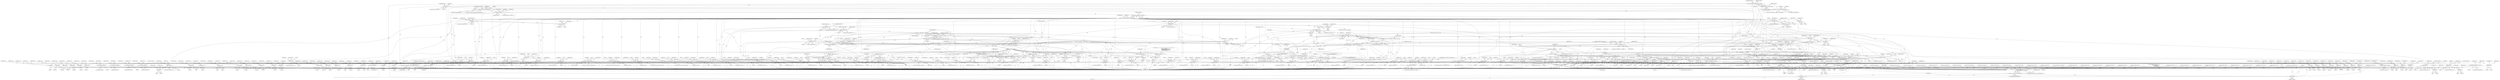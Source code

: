 digraph "0_tcpdump_bea2686c296b79609060a104cc139810785b0739@API" {
"1000322" [label="(Call,rsvp_obj_len-sizeof(struct rsvp_object_header))"];
"1000301" [label="(Call,tlen < rsvp_obj_len)"];
"1000172" [label="(Call,tlen>=sizeof(struct rsvp_object_header))"];
"1000150" [label="(MethodParameterIn,u_int tlen)"];
"1000215" [label="(Call,rsvp_obj_len < sizeof(struct rsvp_object_header))"];
"1000199" [label="(Call,rsvp_obj_len % 4)"];
"1000187" [label="(Call,rsvp_obj_len=EXTRACT_16BITS(rsvp_obj_header->length))"];
"1000189" [label="(Call,EXTRACT_16BITS(rsvp_obj_header->length))"];
"1000320" [label="(Call,obj_tlen=rsvp_obj_len-sizeof(struct rsvp_object_header))"];
"1000349" [label="(Call,obj_tlen < 8)"];
"1000387" [label="(Call,obj_tlen-=8)"];
"1000396" [label="(Call,obj_tlen < 20)"];
"1000440" [label="(Call,obj_tlen-=20)"];
"1000449" [label="(Call,obj_tlen < 36)"];
"1000476" [label="(Call,obj_tlen-=36)"];
"1000485" [label="(Call,obj_tlen < 26)"];
"1000511" [label="(Call,obj_tlen-=26)"];
"1000520" [label="(Call,obj_tlen < 12)"];
"1000547" [label="(Call,obj_tlen-=12)"];
"1000557" [label="(Call,obj_tlen < 12)"];
"1000584" [label="(Call,obj_tlen-=12)"];
"1000602" [label="(Call,obj_tlen < sizeof(struct in_addr))"];
"1000619" [label="(Call,obj_tlen-=sizeof(struct in_addr))"];
"1000630" [label="(Call,obj_tlen < sizeof(struct in6_addr))"];
"1000647" [label="(Call,obj_tlen-=sizeof(struct in6_addr))"];
"1000667" [label="(Call,obj_tlen < sizeof(struct in_addr))"];
"1000684" [label="(Call,obj_tlen-=sizeof(struct in_addr))"];
"1000695" [label="(Call,obj_tlen < sizeof(struct in6_addr))"];
"1000712" [label="(Call,obj_tlen-=sizeof(struct in6_addr))"];
"1000735" [label="(Call,obj_tlen >= 4)"];
"1000748" [label="(Call,obj_tlen-=4)"];
"1000757" [label="(Call,obj_tlen < 4)"];
"1000772" [label="(Call,obj_tlen-=4)"];
"1000781" [label="(Call,obj_tlen < 12)"];
"1000808" [label="(Call,obj_tlen-=12)"];
"1000826" [label="(Call,obj_tlen < 4)"];
"1000849" [label="(Call,obj_tlen-=4)"];
"1000867" [label="(Call,obj_tlen < 8)"];
"1000888" [label="(Call,obj_tlen-=8)"];
"1000897" [label="(Call,obj_tlen < 20)"];
"1000918" [label="(Call,obj_tlen-=20)"];
"1000927" [label="(Call,obj_tlen < 40)"];
"1000961" [label="(Call,obj_tlen-=40)"];
"1000970" [label="(Call,obj_tlen < 8)"];
"1000991" [label="(Call,obj_tlen-=8)"];
"1001000" [label="(Call,obj_tlen < 16)"];
"1001034" [label="(Call,obj_tlen-=16)"];
"1001052" [label="(Call,obj_tlen >= 4)"];
"1001070" [label="(Call,obj_tlen-=4)"];
"1001079" [label="(Call,obj_tlen < 12)"];
"1001153" [label="(Call,obj_tlen-=12)"];
"1001162" [label="(Call,obj_tlen < 12)"];
"1001230" [label="(Call,obj_tlen-=12)"];
"1001239" [label="(Call,obj_tlen < 4)"];
"1001292" [label="(Call,obj_tlen-=4)"];
"1001311" [label="(Call,obj_tlen >= 4)"];
"1001477" [label="(Call,obj_tlen-=*(obj_tptr+1))"];
"1001502" [label="(Call,obj_tlen < 8)"];
"1001522" [label="(Call,obj_tlen-=8)"];
"1001540" [label="(Call,obj_tlen < 8)"];
"1001560" [label="(Call,obj_tlen-=8)"];
"1001578" [label="(Call,obj_tlen < 4)"];
"1001591" [label="(Call,obj_tlen < 4+namelen)"];
"1001653" [label="(Call,obj_tlen-=4+*(obj_tptr+3))"];
"1001685" [label="(Call,obj_tlen < 4)"];
"1001691" [label="(Call,total_subobj_len = obj_tlen)"];
"1001695" [label="(Call,total_subobj_len > 0)"];
"1001700" [label="(Call,total_subobj_len < 4)"];
"1001751" [label="(Call,subobj_len > total_subobj_len)"];
"1001747" [label="(Call,subobj_len < 4 || subobj_len > total_subobj_len)"];
"1001765" [label="(Call,subobj_len < 8)"];
"1001890" [label="(Call,total_subobj_len-=subobj_len)"];
"1001893" [label="(Call,obj_tptr+=subobj_len)"];
"1001706" [label="(Call,EXTRACT_16BITS(obj_tptr))"];
"1001704" [label="(Call,subobj_len  = EXTRACT_16BITS(obj_tptr))"];
"1001748" [label="(Call,subobj_len < 4)"];
"1001786" [label="(Call,subobj_len < 20)"];
"1001896" [label="(Call,obj_tlen+=subobj_len)"];
"1001824" [label="(Call,subobj_len < 16)"];
"1001864" [label="(Call,subobj_len < 8)"];
"1001711" [label="(Call,EXTRACT_16BITS(obj_tptr+2))"];
"1001710" [label="(Call,(EXTRACT_16BITS(obj_tptr+2))>>8)"];
"1001708" [label="(Call,subobj_type = (EXTRACT_16BITS(obj_tptr+2))>>8)"];
"1001732" [label="(Call,tok2str(rsvp_obj_generalized_uni_values, \"Unknown\", subobj_type))"];
"1001712" [label="(Call,obj_tptr+2)"];
"1001719" [label="(Call,EXTRACT_16BITS(obj_tptr+2))"];
"1001718" [label="(Call,(EXTRACT_16BITS(obj_tptr+2))&0x00FF)"];
"1001716" [label="(Call,af = (EXTRACT_16BITS(obj_tptr+2))&0x00FF)"];
"1001739" [label="(Call,tok2str(af_values, \"Unknown\", af))"];
"1001720" [label="(Call,obj_tptr+2)"];
"1001778" [label="(Call,ipaddr_string(ndo, obj_tptr + 4))"];
"1001799" [label="(Call,ip6addr_string(ndo, obj_tptr + 4))"];
"1003366" [label="(Call,print_unknown_data(ndo, tptr + sizeof(struct rsvp_object_header), \"\n\t    \", /* FIXME indentation */\n                               rsvp_obj_len - sizeof(struct rsvp_object_header)))"];
"1001780" [label="(Call,obj_tptr + 4)"];
"1001801" [label="(Call,obj_tptr + 4)"];
"1001840" [label="(Call,EXTRACT_32BITS(obj_tptr+4))"];
"1001839" [label="(Call,(EXTRACT_32BITS(obj_tptr+4))>>31)"];
"1001841" [label="(Call,obj_tptr+4)"];
"1001847" [label="(Call,EXTRACT_32BITS(obj_tptr+4))"];
"1001846" [label="(Call,(EXTRACT_32BITS(obj_tptr+4))&0xFF)"];
"1001848" [label="(Call,obj_tptr+4)"];
"1001853" [label="(Call,EXTRACT_32BITS(obj_tptr+8))"];
"1001854" [label="(Call,obj_tptr+8)"];
"1001857" [label="(Call,EXTRACT_32BITS(obj_tptr + 12))"];
"1001858" [label="(Call,obj_tptr + 12)"];
"1001879" [label="(Call,EXTRACT_32BITS(obj_tptr + 4))"];
"1001878" [label="(Call,(EXTRACT_32BITS(obj_tptr + 4)) >> 24)"];
"1001880" [label="(Call,obj_tptr + 4)"];
"1001918" [label="(Call,obj_tlen < 8)"];
"1001939" [label="(Call,obj_tlen-=8)"];
"1001954" [label="(Call,obj_tlen < 20)"];
"1001975" [label="(Call,obj_tlen-=20)"];
"1001996" [label="(Call,obj_tlen < 4)"];
"1002011" [label="(Call,obj_tlen-=4)"];
"1002031" [label="(Call,obj_tlen < 4)"];
"1002060" [label="(Call,obj_tlen-=4)"];
"1002064" [label="(Call,obj_tlen >= 4)"];
"1002106" [label="(Call,obj_tlen-=4)"];
"1002116" [label="(Call,rsvp_intserv_print(ndo, obj_tptr, obj_tlen))"];
"1002071" [label="(Call,EXTRACT_16BITS(obj_tptr+2))"];
"1002070" [label="(Call,EXTRACT_16BITS(obj_tptr+2)<<2)"];
"1002068" [label="(Call,intserv_serv_tlen=EXTRACT_16BITS(obj_tptr+2)<<2)"];
"1002110" [label="(Call,intserv_serv_tlen>=4)"];
"1002128" [label="(Call,intserv_serv_tlen-=processed)"];
"1002072" [label="(Call,obj_tptr+2)"];
"1002096" [label="(Call,obj_tptr+1)"];
"1002103" [label="(Call,obj_tptr+=4)"];
"1002114" [label="(Call,processed = rsvp_intserv_print(ndo, obj_tptr, obj_tlen))"];
"1002121" [label="(Call,processed == 0)"];
"1002125" [label="(Call,obj_tlen-=processed)"];
"1002131" [label="(Call,obj_tptr+=processed)"];
"1002146" [label="(Call,obj_tlen < 8)"];
"1002167" [label="(Call,obj_tlen-=8)"];
"1002176" [label="(Call,obj_tlen < 20)"];
"1002197" [label="(Call,obj_tlen-=20)"];
"1002206" [label="(Call,obj_tlen < 20)"];
"1002227" [label="(Call,obj_tlen-=20)"];
"1002236" [label="(Call,obj_tlen < 20)"];
"1002257" [label="(Call,obj_tlen-=20)"];
"1002266" [label="(Call,obj_tlen < 40)"];
"1002300" [label="(Call,obj_tlen-=40)"];
"1002309" [label="(Call,obj_tlen < 8)"];
"1002330" [label="(Call,obj_tlen-=8)"];
"1002339" [label="(Call,obj_tlen < 16)"];
"1002373" [label="(Call,obj_tlen-=16)"];
"1002398" [label="(Call,obj_tlen < sizeof(struct rsvp_obj_frr_t))"];
"1002480" [label="(Call,obj_tlen-=sizeof(struct rsvp_obj_frr_t))"];
"1002491" [label="(Call,obj_tlen < 16)"];
"1002565" [label="(Call,obj_tlen-=16)"];
"1002583" [label="(Call,obj_tlen >= 8)"];
"1002603" [label="(Call,obj_tlen-=8)"];
"1002634" [label="(Call,obj_tlen-=4)"];
"1002653" [label="(Call,obj_tlen < 8)"];
"1002733" [label="(Call,obj_tlen-=8)"];
"1002743" [label="(Call,obj_tlen < 20)"];
"1002803" [label="(Call,obj_tlen-=20)"];
"1002821" [label="(Call,obj_tlen < 4)"];
"1002844" [label="(Call,obj_tlen-=4)"];
"1002851" [label="(Call,obj_tlen >= 2 + padbytes)"];
"1002878" [label="(Call,obj_tlen < *(obj_tptr+1))"];
"1002888" [label="(Call,*(obj_tptr+1) < 2)"];
"1002909" [label="(Call,obj_tlen-=*(obj_tptr+1))"];
"1002915" [label="(Call,obj_tptr+=*(obj_tptr+1))"];
"1002874" [label="(Call,obj_tptr + 1)"];
"1002881" [label="(Call,obj_tptr+1)"];
"1002890" [label="(Call,obj_tptr+1)"];
"1002897" [label="(Call,print_unknown_data(ndo, obj_tptr + 2, \"\n\t\t\", *(obj_tptr + 1) - 2))"];
"1002899" [label="(Call,obj_tptr + 2)"];
"1002905" [label="(Call,obj_tptr + 1)"];
"1002912" [label="(Call,obj_tptr+1)"];
"1002918" [label="(Call,obj_tptr+1)"];
"1002936" [label="(Call,obj_tlen < 8)"];
"1002956" [label="(Call,obj_tlen-=4)"];
"1002963" [label="(Call,obj_tlen >= 4)"];
"1002979" [label="(Call,obj_tlen-=4)"];
"1002997" [label="(Call,obj_tlen < sizeof(struct rsvp_obj_integrity_t))"];
"1003120" [label="(Call,obj_tlen+=sizeof(struct rsvp_obj_integrity_t))"];
"1003140" [label="(Call,obj_tlen < 4)"];
"1003158" [label="(Call,obj_tlen-=4)"];
"1003176" [label="(Call,obj_tlen < 4)"];
"1003212" [label="(Call,obj_tlen < 12)"];
"1003234" [label="(Call,obj_tlen-=12)"];
"1003287" [label="(Call,obj_tlen < 4)"];
"1003303" [label="(Call,obj_tlen-=4)"];
"1003350" [label="(Call,print_unknown_data(ndo, obj_tptr, \"\n\t    \", obj_tlen))"];
"1003312" [label="(Call,obj_tlen < 16)"];
"1003328" [label="(Call,obj_tlen-=16)"];
"1003242" [label="(Call,obj_tlen-=4)"];
"1003252" [label="(Call,obj_tlen >= 4)"];
"1003270" [label="(Call,obj_tlen-=4)"];
"1000328" [label="(Call,ND_TTEST2(*tptr, rsvp_obj_len))"];
"1000327" [label="(Call,!ND_TTEST2(*tptr, rsvp_obj_len))"];
"1003373" [label="(Call,rsvp_obj_len - sizeof(struct rsvp_object_header))"];
"1003377" [label="(Call,tptr+=rsvp_obj_len)"];
"1003380" [label="(Call,tlen-=rsvp_obj_len)"];
"1003355" [label="(ControlStructure,break;)"];
"1000528" [label="(Identifier,ndo)"];
"1001510" [label="(Identifier,ndo)"];
"1000963" [label="(Literal,40)"];
"1000217" [label="(Call,sizeof(struct rsvp_object_header))"];
"1000935" [label="(Identifier,ndo)"];
"1000756" [label="(ControlStructure,if (obj_tlen < 4))"];
"1002214" [label="(Identifier,ndo)"];
"1000397" [label="(Identifier,obj_tlen)"];
"1002013" [label="(Literal,4)"];
"1000194" [label="(Identifier,rsvp_obj_ctype)"];
"1000765" [label="(Identifier,ndo)"];
"1002311" [label="(Literal,8)"];
"1000198" [label="(ControlStructure,if(rsvp_obj_len % 4))"];
"1003354" [label="(Identifier,obj_tlen)"];
"1002583" [label="(Call,obj_tlen >= 8)"];
"1002845" [label="(Identifier,obj_tlen)"];
"1002891" [label="(Identifier,obj_tptr)"];
"1001071" [label="(Identifier,obj_tlen)"];
"1001699" [label="(ControlStructure,if (total_subobj_len < 4))"];
"1000145" [label="(MethodParameterIn,netdissect_options *ndo)"];
"1001786" [label="(Call,subobj_len < 20)"];
"1002338" [label="(ControlStructure,if (obj_tlen < 16))"];
"1002803" [label="(Call,obj_tlen-=20)"];
"1001998" [label="(Literal,4)"];
"1001732" [label="(Call,tok2str(rsvp_obj_generalized_uni_values, \"Unknown\", subobj_type))"];
"1000851" [label="(Literal,4)"];
"1003384" [label="(Literal,0)"];
"1003142" [label="(Literal,4)"];
"1001053" [label="(Identifier,obj_tlen)"];
"1000962" [label="(Identifier,obj_tlen)"];
"1000190" [label="(Call,rsvp_obj_header->length)"];
"1001239" [label="(Call,obj_tlen < 4)"];
"1001049" [label="(Block,)"];
"1003145" [label="(Literal,1)"];
"1001718" [label="(Call,(EXTRACT_16BITS(obj_tptr+2))&0x00FF)"];
"1002241" [label="(Literal,1)"];
"1001653" [label="(Call,obj_tlen-=4+*(obj_tptr+3))"];
"1001976" [label="(Identifier,obj_tlen)"];
"1001748" [label="(Call,subobj_len < 4)"];
"1002030" [label="(ControlStructure,if (obj_tlen < 4))"];
"1001850" [label="(Literal,4)"];
"1003217" [label="(Literal,1)"];
"1002584" [label="(Identifier,obj_tlen)"];
"1001764" [label="(ControlStructure,if (subobj_len < 8))"];
"1000619" [label="(Call,obj_tlen-=sizeof(struct in_addr))"];
"1001087" [label="(Identifier,ndo)"];
"1001863" [label="(ControlStructure,if (subobj_len < 8))"];
"1002332" [label="(Literal,8)"];
"1001895" [label="(Identifier,subobj_len)"];
"1000521" [label="(Identifier,obj_tlen)"];
"1002201" [label="(Identifier,obj_tptr)"];
"1003375" [label="(Call,sizeof(struct rsvp_object_header))"];
"1001055" [label="(Block,)"];
"1002132" [label="(Identifier,obj_tptr)"];
"1003121" [label="(Identifier,obj_tlen)"];
"1000238" [label="(Identifier,ndo)"];
"1002078" [label="(Identifier,ndo)"];
"1001167" [label="(Literal,1)"];
"1000749" [label="(Identifier,obj_tlen)"];
"1001548" [label="(Identifier,ndo)"];
"1002915" [label="(Call,obj_tptr+=*(obj_tptr+1))"];
"1002068" [label="(Call,intserv_serv_tlen=EXTRACT_16BITS(obj_tptr+2)<<2)"];
"1001700" [label="(Call,total_subobj_len < 4)"];
"1001979" [label="(Identifier,obj_tptr)"];
"1000772" [label="(Call,obj_tlen-=4)"];
"1003368" [label="(Call,tptr + sizeof(struct rsvp_object_header))"];
"1001780" [label="(Call,obj_tptr + 4)"];
"1000328" [label="(Call,ND_TTEST2(*tptr, rsvp_obj_len))"];
"1002769" [label="(Call,ip6addr_string(ndo, obj_tptr))"];
"1000562" [label="(Literal,1)"];
"1002920" [label="(Literal,1)"];
"1003258" [label="(Identifier,ndo)"];
"1002748" [label="(Literal,1)"];
"1002901" [label="(Literal,2)"];
"1003379" [label="(Identifier,rsvp_obj_len)"];
"1000584" [label="(Call,obj_tlen-=12)"];
"1000486" [label="(Identifier,obj_tlen)"];
"1002125" [label="(Call,obj_tlen-=processed)"];
"1003141" [label="(Identifier,obj_tlen)"];
"1003176" [label="(Call,obj_tlen < 4)"];
"1000762" [label="(Literal,1)"];
"1001162" [label="(Call,obj_tlen < 12)"];
"1001537" [label="(Block,)"];
"1001698" [label="(Block,)"];
"1000395" [label="(ControlStructure,if (obj_tlen < 20))"];
"1002400" [label="(Call,sizeof(struct rsvp_obj_frr_t))"];
"1000676" [label="(Identifier,ndo)"];
"1000875" [label="(Identifier,ndo)"];
"1000899" [label="(Literal,20)"];
"1001894" [label="(Identifier,obj_tptr)"];
"1002147" [label="(Identifier,obj_tlen)"];
"1003238" [label="(Identifier,obj_tptr)"];
"1001310" [label="(ControlStructure,while(obj_tlen >= 4 ))"];
"1002852" [label="(Identifier,obj_tlen)"];
"1002912" [label="(Call,obj_tptr+1)"];
"1001870" [label="(Literal,1)"];
"1000652" [label="(Identifier,obj_tptr)"];
"1002957" [label="(Identifier,obj_tlen)"];
"1001882" [label="(Literal,4)"];
"1001154" [label="(Identifier,obj_tlen)"];
"1002821" [label="(Call,obj_tlen < 4)"];
"1002609" [label="(ControlStructure,break;)"];
"1002744" [label="(Identifier,obj_tlen)"];
"1000520" [label="(Call,obj_tlen < 12)"];
"1003330" [label="(Literal,16)"];
"1002323" [label="(Call,ipaddr_string(ndo, obj_tptr))"];
"1002482" [label="(Call,sizeof(struct rsvp_obj_frr_t))"];
"1001847" [label="(Call,EXTRACT_32BITS(obj_tptr+4))"];
"1000689" [label="(Identifier,obj_tptr)"];
"1002886" [label="(Literal,1)"];
"1002847" [label="(Call,obj_tptr+=4)"];
"1002364" [label="(Call,ipaddr_string(ndo, obj_tptr+8))"];
"1003140" [label="(Call,obj_tlen < 4)"];
"1002918" [label="(Call,obj_tptr+1)"];
"1000302" [label="(Identifier,tlen)"];
"1001489" [label="(ControlStructure,break;)"];
"1001084" [label="(Literal,1)"];
"1002654" [label="(Identifier,obj_tlen)"];
"1002395" [label="(Block,)"];
"1001918" [label="(Call,obj_tlen < 8)"];
"1000599" [label="(Block,)"];
"1000850" [label="(Identifier,obj_tlen)"];
"1001691" [label="(Call,total_subobj_len = obj_tlen)"];
"1002028" [label="(Block,)"];
"1002119" [label="(Identifier,obj_tlen)"];
"1003373" [label="(Call,rsvp_obj_len - sizeof(struct rsvp_object_header))"];
"1000735" [label="(Call,obj_tlen >= 4)"];
"1002907" [label="(Literal,1)"];
"1003208" [label="(Block,)"];
"1001842" [label="(Identifier,obj_tptr)"];
"1001079" [label="(Call,obj_tlen < 12)"];
"1000303" [label="(Identifier,rsvp_obj_len)"];
"1002873" [label="(Call,*(obj_tptr + 1))"];
"1002909" [label="(Call,obj_tlen-=*(obj_tptr+1))"];
"1000928" [label="(Identifier,obj_tlen)"];
"1002649" [label="(Block,)"];
"1002902" [label="(Literal,\"\n\t\t\")"];
"1001968" [label="(Call,ip6addr_string(ndo, obj_tptr))"];
"1001234" [label="(Identifier,obj_tptr)"];
"1000205" [label="(Identifier,ndo)"];
"1000454" [label="(Literal,1)"];
"1003252" [label="(Call,obj_tlen >= 4)"];
"1001580" [label="(Literal,4)"];
"1000738" [label="(Block,)"];
"1001791" [label="(Literal,1)"];
"1002340" [label="(Identifier,obj_tlen)"];
"1001940" [label="(Identifier,obj_tlen)"];
"1002374" [label="(Identifier,obj_tlen)"];
"1002932" [label="(Block,)"];
"1001739" [label="(Call,tok2str(af_values, \"Unknown\", af))"];
"1002877" [label="(ControlStructure,if (obj_tlen < *(obj_tptr+1)))"];
"1000588" [label="(Identifier,obj_tptr)"];
"1001593" [label="(Call,4+namelen)"];
"1002660" [label="(Identifier,error_code)"];
"1002012" [label="(Identifier,obj_tlen)"];
"1000630" [label="(Call,obj_tlen < sizeof(struct in6_addr))"];
"1000301" [label="(Call,tlen < rsvp_obj_len)"];
"1001787" [label="(Identifier,subobj_len)"];
"1002879" [label="(Identifier,obj_tlen)"];
"1002733" [label="(Call,obj_tlen-=8)"];
"1000322" [label="(Call,rsvp_obj_len-sizeof(struct rsvp_object_header))"];
"1000896" [label="(ControlStructure,if (obj_tlen < 20))"];
"1001955" [label="(Identifier,obj_tlen)"];
"1003175" [label="(ControlStructure,if (obj_tlen < 4))"];
"1003245" [label="(Call,obj_tptr+=4)"];
"1000970" [label="(Call,obj_tlen < 8)"];
"1000556" [label="(ControlStructure,if (obj_tlen < 12))"];
"1000348" [label="(ControlStructure,if (obj_tlen < 8))"];
"1003331" [label="(Call,obj_tptr+=16)"];
"1001477" [label="(Call,obj_tlen-=*(obj_tptr+1))"];
"1001540" [label="(Call,obj_tlen < 8)"];
"1002607" [label="(Identifier,obj_tptr)"];
"1002490" [label="(ControlStructure,if (obj_tlen < 16))"];
"1002072" [label="(Call,obj_tptr+2)"];
"1000201" [label="(Literal,4)"];
"1001710" [label="(Call,(EXTRACT_16BITS(obj_tptr+2))>>8)"];
"1000902" [label="(Literal,1)"];
"1002175" [label="(ControlStructure,if (obj_tlen < 20))"];
"1001752" [label="(Identifier,subobj_len)"];
"1000776" [label="(Identifier,obj_tptr)"];
"1001598" [label="(Literal,1)"];
"1003381" [label="(Identifier,tlen)"];
"1000644" [label="(Call,ip6addr_string(ndo, obj_tptr))"];
"1003253" [label="(Identifier,obj_tlen)"];
"1001705" [label="(Identifier,subobj_len)"];
"1001405" [label="(Call,ipaddr_string(ndo, obj_tptr+2))"];
"1002117" [label="(Identifier,ndo)"];
"1002582" [label="(ControlStructure,while(obj_tlen >= 8))"];
"1002095" [label="(Call,*(obj_tptr+1))"];
"1002652" [label="(ControlStructure,if (obj_tlen < 8))"];
"1002956" [label="(Call,obj_tlen-=4)"];
"1000736" [label="(Identifier,obj_tlen)"];
"1002208" [label="(Literal,20)"];
"1001893" [label="(Call,obj_tptr+=subobj_len)"];
"1003125" [label="(Identifier,obj_tptr)"];
"1001247" [label="(Identifier,ndo)"];
"1002603" [label="(Call,obj_tlen-=8)"];
"1002996" [label="(ControlStructure,if (obj_tlen < sizeof(struct rsvp_obj_integrity_t)))"];
"1001857" [label="(Call,EXTRACT_32BITS(obj_tptr + 12))"];
"1001939" [label="(Call,obj_tlen-=8)"];
"1002859" [label="(Identifier,ndo)"];
"1001170" [label="(Identifier,ndo)"];
"1002805" [label="(Literal,20)"];
"1000898" [label="(Identifier,obj_tlen)"];
"1001833" [label="(Identifier,ndo)"];
"1000324" [label="(Call,sizeof(struct rsvp_object_header))"];
"1000480" [label="(Identifier,obj_tptr)"];
"1003305" [label="(Literal,4)"];
"1002063" [label="(ControlStructure,while (obj_tlen >= 4))"];
"1003158" [label="(Call,obj_tlen-=4)"];
"1002301" [label="(Identifier,obj_tlen)"];
"1002112" [label="(Literal,4)"];
"1001823" [label="(ControlStructure,if (subobj_len < 16))"];
"1001526" [label="(Identifier,obj_tptr)"];
"1003100" [label="(Call,signature_verify(ndo, pptr, plen,\n                                            obj_ptr.rsvp_obj_integrity->digest,\n                                            rsvp_clear_checksum,\n                                            rsvp_com_header))"];
"1001070" [label="(Call,obj_tlen-=4)"];
"1001996" [label="(Call,obj_tlen < 4)"];
"1001794" [label="(Identifier,ndo)"];
"1002110" [label="(Call,intserv_serv_tlen>=4)"];
"1000449" [label="(Call,obj_tlen < 36)"];
"1002237" [label="(Identifier,obj_tlen)"];
"1002965" [label="(Literal,4)"];
"1003314" [label="(Literal,16)"];
"1002123" [label="(Literal,0)"];
"1002962" [label="(ControlStructure,while(obj_tlen >= 4))"];
"1000478" [label="(Literal,36)"];
"1003380" [label="(Call,tlen-=rsvp_obj_len)"];
"1000398" [label="(Literal,20)"];
"1000696" [label="(Identifier,obj_tlen)"];
"1000444" [label="(Identifier,obj_tptr)"];
"1001051" [label="(ControlStructure,while(obj_tlen >= 4 ))"];
"1002983" [label="(Identifier,obj_tptr)"];
"1003377" [label="(Call,tptr+=rsvp_obj_len)"];
"1002994" [label="(Block,)"];
"1003235" [label="(Identifier,obj_tlen)"];
"1001897" [label="(Identifier,obj_tlen)"];
"1003329" [label="(Identifier,obj_tlen)"];
"1000176" [label="(Block,)"];
"1001693" [label="(Identifier,obj_tlen)"];
"1001312" [label="(Identifier,obj_tlen)"];
"1000150" [label="(MethodParameterIn,u_int tlen)"];
"1001584" [label="(Call,namelen = *(obj_tptr+3))"];
"1001923" [label="(Literal,1)"];
"1003160" [label="(Literal,4)"];
"1003148" [label="(Identifier,ndo)"];
"1000620" [label="(Identifier,obj_tlen)"];
"1002036" [label="(Literal,1)"];
"1000892" [label="(Identifier,obj_tptr)"];
"1000350" [label="(Identifier,obj_tlen)"];
"1003244" [label="(Literal,4)"];
"1001715" [label="(Literal,8)"];
"1000750" [label="(Literal,4)"];
"1001614" [label="(Call,safeputchar(ndo, *(obj_tptr + 4 + i)))"];
"1001008" [label="(Identifier,ndo)"];
"1001839" [label="(Call,(EXTRACT_32BITS(obj_tptr+4))>>31)"];
"1002314" [label="(Literal,1)"];
"1002605" [label="(Literal,8)"];
"1000868" [label="(Identifier,obj_tlen)"];
"1002031" [label="(Call,obj_tlen < 4)"];
"1000867" [label="(Call,obj_tlen < 8)"];
"1001744" [label="(Identifier,af)"];
"1001296" [label="(Identifier,obj_tptr)"];
"1001692" [label="(Identifier,total_subobj_len)"];
"1003178" [label="(Literal,4)"];
"1002881" [label="(Call,obj_tptr+1)"];
"1000929" [label="(Literal,40)"];
"1002889" [label="(Call,*(obj_tptr+1))"];
"1001230" [label="(Call,obj_tlen-=12)"];
"1002177" [label="(Identifier,obj_tlen)"];
"1003177" [label="(Identifier,obj_tlen)"];
"1001799" [label="(Call,ip6addr_string(ndo, obj_tptr + 4))"];
"1003181" [label="(Literal,1)"];
"1001076" [label="(ControlStructure,break;)"];
"1002167" [label="(Call,obj_tlen-=8)"];
"1002969" [label="(Identifier,ndo)"];
"1000485" [label="(Call,obj_tlen < 26)"];
"1001575" [label="(Block,)"];
"1002997" [label="(Call,obj_tlen < sizeof(struct rsvp_obj_integrity_t))"];
"1002742" [label="(ControlStructure,if (obj_tlen < 20))"];
"1002106" [label="(Call,obj_tlen-=4)"];
"1002565" [label="(Call,obj_tlen-=16)"];
"1002259" [label="(Literal,20)"];
"1000890" [label="(Literal,8)"];
"1000783" [label="(Literal,12)"];
"1001919" [label="(Identifier,obj_tlen)"];
"1002331" [label="(Identifier,obj_tlen)"];
"1000825" [label="(ControlStructure,if (obj_tlen < 4))"];
"1000315" [label="(Identifier,obj_tptr)"];
"1002118" [label="(Identifier,obj_tptr)"];
"1000789" [label="(Identifier,ndo)"];
"1000354" [label="(Literal,1)"];
"1000216" [label="(Identifier,rsvp_obj_len)"];
"1000666" [label="(ControlStructure,if (obj_tlen < sizeof(struct in_addr)))"];
"1001662" [label="(Identifier,obj_tptr)"];
"1002404" [label="(Literal,1)"];
"1003270" [label="(Call,obj_tlen-=4)"];
"1000639" [label="(Identifier,ndo)"];
"1000558" [label="(Identifier,obj_tlen)"];
"1000177" [label="(Call,ND_TCHECK2(*tptr, sizeof(struct rsvp_object_header)))"];
"1000961" [label="(Call,obj_tlen-=40)"];
"1001855" [label="(Identifier,obj_tptr)"];
"1002122" [label="(Identifier,processed)"];
"1002397" [label="(ControlStructure,if (obj_tlen < sizeof(struct rsvp_obj_frr_t)))"];
"1002151" [label="(Literal,1)"];
"1000601" [label="(ControlStructure,if (obj_tlen < sizeof(struct in_addr)))"];
"1001314" [label="(Block,)"];
"1002634" [label="(Call,obj_tlen-=4)"];
"1002964" [label="(Identifier,obj_tlen)"];
"1003220" [label="(Identifier,ndo)"];
"1002896" [label="(Literal,1)"];
"1002875" [label="(Identifier,obj_tptr)"];
"1001696" [label="(Identifier,total_subobj_len)"];
"1002108" [label="(Literal,4)"];
"1001864" [label="(Call,subobj_len < 8)"];
"1001731" [label="(Block,)"];
"1000188" [label="(Identifier,rsvp_obj_len)"];
"1001734" [label="(Literal,\"Unknown\")"];
"1001865" [label="(Identifier,subobj_len)"];
"1002887" [label="(ControlStructure,if (*(obj_tptr+1) < 2))"];
"1000926" [label="(ControlStructure,if (obj_tlen < 40))"];
"1000477" [label="(Identifier,obj_tlen)"];
"1003374" [label="(Identifier,rsvp_obj_len)"];
"1000199" [label="(Call,rsvp_obj_len % 4)"];
"1003120" [label="(Call,obj_tlen+=sizeof(struct rsvp_obj_integrity_t))"];
"1000396" [label="(Call,obj_tlen < 20)"];
"1002492" [label="(Identifier,obj_tlen)"];
"1002339" [label="(Call,obj_tlen < 16)"];
"1001561" [label="(Identifier,obj_tlen)"];
"1000320" [label="(Call,obj_tlen=rsvp_obj_len-sizeof(struct rsvp_object_header))"];
"1003162" [label="(Identifier,obj_tptr)"];
"1000476" [label="(Call,obj_tlen-=36)"];
"1001892" [label="(Identifier,subobj_len)"];
"1000831" [label="(Literal,1)"];
"1002653" [label="(Call,obj_tlen < 8)"];
"1002015" [label="(Identifier,obj_tptr)"];
"1002480" [label="(Call,obj_tlen-=sizeof(struct rsvp_obj_frr_t))"];
"1000174" [label="(Call,sizeof(struct rsvp_object_header))"];
"1001773" [label="(Identifier,ndo)"];
"1003313" [label="(Identifier,obj_tlen)"];
"1000493" [label="(Identifier,ndo)"];
"1002304" [label="(Identifier,obj_tptr)"];
"1002936" [label="(Call,obj_tlen < 8)"];
"1000442" [label="(Literal,20)"];
"1000808" [label="(Call,obj_tlen-=12)"];
"1002238" [label="(Literal,20)"];
"1000741" [label="(Identifier,ndo)"];
"1001977" [label="(Literal,20)"];
"1002127" [label="(Identifier,processed)"];
"1001564" [label="(Identifier,obj_tptr)"];
"1002903" [label="(Call,*(obj_tptr + 1) - 2)"];
"1003254" [label="(Literal,4)"];
"1002116" [label="(Call,rsvp_intserv_print(ndo, obj_tptr, obj_tlen))"];
"1001871" [label="(Call,ND_PRINT((ndo, \"%s    Service level: %u\",\n                               ident, (EXTRACT_32BITS(obj_tptr + 4)) >> 24)))"];
"1000712" [label="(Call,obj_tlen-=sizeof(struct in6_addr))"];
"1003236" [label="(Literal,12)"];
"1001975" [label="(Call,obj_tlen-=20)"];
"1003267" [label="(Call,obj_tptr+=4)"];
"1000179" [label="(Identifier,tptr)"];
"1000782" [label="(Identifier,obj_tlen)"];
"1001707" [label="(Identifier,obj_tptr)"];
"1000557" [label="(Call,obj_tlen < 12)"];
"1003350" [label="(Call,print_unknown_data(ndo, obj_tptr, \"\n\t    \", obj_tlen))"];
"1002807" [label="(Identifier,obj_tptr)"];
"1000834" [label="(Identifier,ndo)"];
"1002300" [label="(Call,obj_tlen-=40)"];
"1002377" [label="(Identifier,obj_tptr)"];
"1000189" [label="(Call,EXTRACT_16BITS(rsvp_obj_header->length))"];
"1000616" [label="(Call,ipaddr_string(ndo, obj_tptr))"];
"1002890" [label="(Call,obj_tptr+1)"];
"1002906" [label="(Identifier,obj_tptr)"];
"1001746" [label="(ControlStructure,if(subobj_len < 4 || subobj_len > total_subobj_len))"];
"1002097" [label="(Identifier,obj_tptr)"];
"1002904" [label="(Call,*(obj_tptr + 1))"];
"1001318" [label="(Identifier,obj_tptr)"];
"1002344" [label="(Literal,1)"];
"1000330" [label="(Identifier,tptr)"];
"1003366" [label="(Call,print_unknown_data(ndo, tptr + sizeof(struct rsvp_object_header), \"\n\t    \", /* FIXME indentation */\n                               rsvp_obj_len - sizeof(struct rsvp_object_header)))"];
"1000401" [label="(Literal,1)"];
"1001771" [label="(Call,ND_PRINT((ndo, \"%s    UNI IPv4 TNA address: %s\",\n                                   ident, ipaddr_string(ndo, obj_tptr + 4))))"];
"1002916" [label="(Identifier,obj_tptr)"];
"1001721" [label="(Identifier,obj_tptr)"];
"1002804" [label="(Identifier,obj_tlen)"];
"1000184" [label="(Call,(const struct rsvp_object_header *)tptr)"];
"1003320" [label="(Identifier,ndo)"];
"1000484" [label="(ControlStructure,if (obj_tlen < 26))"];
"1001962" [label="(Identifier,ndo)"];
"1000307" [label="(Identifier,ndo)"];
"1002190" [label="(Call,ip6addr_string(ndo, obj_tptr))"];
"1003356" [label="(ControlStructure,if (ndo->ndo_vflag > 1 || hexdump == TRUE))"];
"1000321" [label="(Identifier,obj_tlen)"];
"1001541" [label="(Identifier,obj_tlen)"];
"1002148" [label="(Literal,8)"];
"1000748" [label="(Call,obj_tlen-=4)"];
"1000471" [label="(Call,ip6addr_string(ndo, obj_tptr + 20))"];
"1002856" [label="(Block,)"];
"1002160" [label="(Call,ipaddr_string(ndo, obj_tptr))"];
"1002124" [label="(ControlStructure,break;)"];
"1000547" [label="(Call,obj_tlen-=12)"];
"1002734" [label="(Identifier,obj_tlen)"];
"1001876" [label="(Block,)"];
"1001054" [label="(Literal,4)"];
"1002981" [label="(Literal,4)"];
"1001997" [label="(Identifier,obj_tlen)"];
"1003246" [label="(Identifier,obj_tptr)"];
"1000701" [label="(Literal,1)"];
"1000717" [label="(Identifier,obj_tptr)"];
"1001843" [label="(Literal,4)"];
"1000681" [label="(Call,ipaddr_string(ndo, obj_tptr))"];
"1002098" [label="(Literal,1)"];
"1002060" [label="(Call,obj_tlen-=4)"];
"1003234" [label="(Call,obj_tlen-=12)"];
"1001716" [label="(Call,af = (EXTRACT_16BITS(obj_tptr+2))&0x00FF)"];
"1000357" [label="(Identifier,ndo)"];
"1000559" [label="(Literal,12)"];
"1000773" [label="(Identifier,obj_tlen)"];
"1002168" [label="(Identifier,obj_tlen)"];
"1002569" [label="(Identifier,obj_tptr)"];
"1001686" [label="(Identifier,obj_tlen)"];
"1001801" [label="(Call,obj_tptr + 4)"];
"1000586" [label="(Literal,12)"];
"1000173" [label="(Identifier,tlen)"];
"1001232" [label="(Literal,12)"];
"1001542" [label="(Literal,8)"];
"1001654" [label="(Identifier,obj_tlen)"];
"1001711" [label="(Call,EXTRACT_16BITS(obj_tptr+2))"];
"1001858" [label="(Call,obj_tptr + 12)"];
"1000734" [label="(ControlStructure,while(obj_tlen >= 4 ))"];
"1002619" [label="(Block,)"];
"1003214" [label="(Literal,12)"];
"1001484" [label="(Identifier,obj_tptr)"];
"1001687" [label="(Literal,4)"];
"1001803" [label="(Literal,4)"];
"1001851" [label="(Literal,0xFF)"];
"1002120" [label="(ControlStructure,if (processed == 0))"];
"1000602" [label="(Call,obj_tlen < sizeof(struct in_addr))"];
"1000389" [label="(Literal,8)"];
"1002844" [label="(Call,obj_tlen-=4)"];
"1003251" [label="(ControlStructure,while(obj_tlen >= 4 ))"];
"1002061" [label="(Identifier,obj_tlen)"];
"1002181" [label="(Literal,1)"];
"1001776" [label="(Block,)"];
"1001592" [label="(Identifier,obj_tlen)"];
"1002199" [label="(Literal,20)"];
"1002822" [label="(Identifier,obj_tlen)"];
"1002499" [label="(Identifier,bw)"];
"1000172" [label="(Call,tlen>=sizeof(struct rsvp_object_header))"];
"1000222" [label="(Identifier,ndo)"];
"1001779" [label="(Identifier,ndo)"];
"1000905" [label="(Identifier,ndo)"];
"1000608" [label="(Literal,1)"];
"1002235" [label="(ControlStructure,if (obj_tlen < 20))"];
"1000673" [label="(Literal,1)"];
"1002914" [label="(Literal,1)"];
"1002197" [label="(Call,obj_tlen-=20)"];
"1001655" [label="(Call,4+*(obj_tptr+3))"];
"1000978" [label="(Identifier,ndo)"];
"1001735" [label="(Identifier,subobj_type)"];
"1002075" [label="(Literal,2)"];
"1000758" [label="(Identifier,obj_tlen)"];
"1002128" [label="(Call,intserv_serv_tlen-=processed)"];
"1002979" [label="(Call,obj_tlen-=4)"];
"1001853" [label="(Call,EXTRACT_32BITS(obj_tptr+8))"];
"1002823" [label="(Literal,4)"];
"1001900" [label="(Identifier,total_subobj_len)"];
"1002853" [label="(Call,2 + padbytes)"];
"1001770" [label="(Literal,1)"];
"1002134" [label="(ControlStructure,break;)"];
"1002658" [label="(Literal,1)"];
"1001697" [label="(Literal,0)"];
"1001738" [label="(Block,)"];
"1001914" [label="(Block,)"];
"1002266" [label="(Call,obj_tlen < 40)"];
"1000975" [label="(Literal,1)"];
"1002888" [label="(Call,*(obj_tptr+1) < 2)"];
"1001503" [label="(Identifier,obj_tlen)"];
"1000697" [label="(Call,sizeof(struct in6_addr))"];
"1001896" [label="(Call,obj_tlen+=subobj_len)"];
"1003159" [label="(Identifier,obj_tlen)"];
"1002880" [label="(Call,*(obj_tptr+1))"];
"1002267" [label="(Identifier,obj_tlen)"];
"1001926" [label="(Identifier,ndo)"];
"1001313" [label="(Literal,4)"];
"1000757" [label="(Call,obj_tlen < 4)"];
"1001238" [label="(ControlStructure,if (obj_tlen < 4))"];
"1001034" [label="(Call,obj_tlen-=16)"];
"1003243" [label="(Identifier,obj_tlen)"];
"1002073" [label="(Identifier,obj_tptr)"];
"1003275" [label="(ControlStructure,break;)"];
"1001856" [label="(Literal,8)"];
"1002131" [label="(Call,obj_tptr+=processed)"];
"1001792" [label="(Call,ND_PRINT((ndo, \"%s    UNI IPv6 TNA address: %s\",\n                                   ident, ip6addr_string(ndo, obj_tptr + 4))))"];
"1001754" [label="(ControlStructure,goto invalid;)"];
"1003287" [label="(Call,obj_tlen < 4)"];
"1002941" [label="(Literal,1)"];
"1000603" [label="(Identifier,obj_tlen)"];
"1000542" [label="(Call,ipaddr_string(ndo, obj_tptr + 8))"];
"1002145" [label="(ControlStructure,if (obj_tlen < 8))"];
"1002146" [label="(Call,obj_tlen < 8)"];
"1002198" [label="(Identifier,obj_tlen)"];
"1000752" [label="(Identifier,obj_tptr)"];
"1002291" [label="(Call,ip6addr_string(ndo, obj_tptr+20))"];
"1002205" [label="(ControlStructure,if (obj_tlen < 20))"];
"1002679" [label="(Call,ipaddr_string(ndo, obj_tptr))"];
"1000869" [label="(Literal,8)"];
"1002850" [label="(ControlStructure,while(obj_tlen >= 2 + padbytes))"];
"1002960" [label="(Identifier,obj_tptr)"];
"1002069" [label="(Identifier,intserv_serv_tlen)"];
"1002268" [label="(Literal,40)"];
"1001078" [label="(ControlStructure,if (obj_tlen < 12))"];
"1002207" [label="(Identifier,obj_tlen)"];
"1000448" [label="(ControlStructure,if (obj_tlen < 36))"];
"1003139" [label="(ControlStructure,if (obj_tlen < 4))"];
"1001562" [label="(Literal,8)"];
"1001694" [label="(ControlStructure,while(total_subobj_len > 0))"];
"1001498" [label="(Block,)"];
"1002071" [label="(Call,EXTRACT_16BITS(obj_tptr+2))"];
"1001766" [label="(Identifier,subobj_len)"];
"1002743" [label="(Call,obj_tlen < 20)"];
"1001709" [label="(Identifier,subobj_type)"];
"1001830" [label="(Literal,1)"];
"1001708" [label="(Call,subobj_type = (EXTRACT_16BITS(obj_tptr+2))>>8)"];
"1000314" [label="(Call,obj_tptr=tptr+sizeof(struct rsvp_object_header))"];
"1003211" [label="(ControlStructure,if (obj_tlen < 12))"];
"1002126" [label="(Identifier,obj_tlen)"];
"1002589" [label="(Identifier,ndo)"];
"1001956" [label="(Literal,20)"];
"1002980" [label="(Identifier,obj_tlen)"];
"1000334" [label="(Literal,1)"];
"1003237" [label="(Call,obj_tptr+=12)"];
"1001717" [label="(Identifier,af)"];
"1002586" [label="(Block,)"];
"1000404" [label="(Identifier,ndo)"];
"1002481" [label="(Identifier,obj_tlen)"];
"1000441" [label="(Identifier,obj_tlen)"];
"1000522" [label="(Literal,12)"];
"1001714" [label="(Literal,2)"];
"1002066" [label="(Literal,4)"];
"1000754" [label="(ControlStructure,break;)"];
"1002001" [label="(Literal,1)"];
"1002735" [label="(Literal,8)"];
"1001954" [label="(Call,obj_tlen < 20)"];
"1000440" [label="(Call,obj_tlen-=20)"];
"1000918" [label="(Call,obj_tlen-=20)"];
"1001524" [label="(Literal,8)"];
"1000565" [label="(Identifier,ndo)"];
"1002178" [label="(Literal,20)"];
"1002898" [label="(Identifier,ndo)"];
"1003292" [label="(Literal,1)"];
"1000667" [label="(Call,obj_tlen < sizeof(struct in_addr))"];
"1001678" [label="(Block,)"];
"1001866" [label="(Literal,8)"];
"1001723" [label="(Literal,0x00FF)"];
"1000632" [label="(Call,sizeof(struct in6_addr))"];
"1003372" [label="(Literal,\"\n\t    \")"];
"1001523" [label="(Identifier,obj_tlen)"];
"1001943" [label="(Identifier,obj_tptr)"];
"1002169" [label="(Literal,8)"];
"1002261" [label="(Identifier,obj_tptr)"];
"1002567" [label="(Literal,16)"];
"1000809" [label="(Identifier,obj_tlen)"];
"1002062" [label="(Literal,4)"];
"1000585" [label="(Identifier,obj_tlen)"];
"1002143" [label="(Block,)"];
"1000331" [label="(Identifier,rsvp_obj_len)"];
"1002655" [label="(Literal,8)"];
"1001917" [label="(ControlStructure,if (obj_tlen < 8))"];
"1003300" [label="(Call,ipaddr_string(ndo, obj_tptr))"];
"1000889" [label="(Identifier,obj_tlen)"];
"1003367" [label="(Identifier,ndo)"];
"1003006" [label="(Identifier,obj_ptr)"];
"1003328" [label="(Call,obj_tlen-=16)"];
"1002874" [label="(Call,obj_tptr + 1)"];
"1000866" [label="(ControlStructure,if (obj_tlen < 8))"];
"1001479" [label="(Call,*(obj_tptr+1))"];
"1001778" [label="(Call,ipaddr_string(ndo, obj_tptr + 4))"];
"1002491" [label="(Call,obj_tlen < 16)"];
"1000786" [label="(Literal,1)"];
"1001591" [label="(Call,obj_tlen < 4+namelen)"];
"1001860" [label="(Literal,12)"];
"1000487" [label="(Literal,26)"];
"1001702" [label="(Literal,4)"];
"1001797" [label="(Block,)"];
"1001501" [label="(ControlStructure,if (obj_tlen < 8))"];
"1002963" [label="(Call,obj_tlen >= 4)"];
"1001742" [label="(Identifier,af)"];
"1000214" [label="(ControlStructure,if(rsvp_obj_len < sizeof(struct rsvp_object_header)))"];
"1001080" [label="(Identifier,obj_tlen)"];
"1001883" [label="(Literal,24)"];
"1003312" [label="(Call,obj_tlen < 16)"];
"1001824" [label="(Call,subobj_len < 16)"];
"1000410" [label="(Call,ip6addr_string(ndo, obj_tptr))"];
"1002399" [label="(Identifier,obj_tlen)"];
"1003311" [label="(ControlStructure,if (obj_tlen < 16))"];
"1001712" [label="(Call,obj_tptr+2)"];
"1003353" [label="(Literal,\"\n\t    \")"];
"1001164" [label="(Literal,12)"];
"1002330" [label="(Call,obj_tlen-=8)"];
"1000694" [label="(ControlStructure,if (obj_tlen < sizeof(struct in6_addr)))"];
"1002826" [label="(Literal,1)"];
"1002745" [label="(Literal,20)"];
"1002937" [label="(Identifier,obj_tlen)"];
"1000810" [label="(Literal,12)"];
"1000952" [label="(Call,ip6addr_string(ndo, obj_tptr+20))"];
"1000391" [label="(Identifier,obj_tptr)"];
"1000349" [label="(Call,obj_tlen < 8)"];
"1000624" [label="(Identifier,obj_tptr)"];
"1000713" [label="(Identifier,obj_tlen)"];
"1000919" [label="(Identifier,obj_tlen)"];
"1003382" [label="(Identifier,rsvp_obj_len)"];
"1002176" [label="(Call,obj_tlen < 20)"];
"1000965" [label="(Identifier,obj_tptr)"];
"1003307" [label="(Identifier,obj_tptr)"];
"1000781" [label="(Call,obj_tlen < 12)"];
"1002598" [label="(Call,ipaddr_string(ndo, obj_tptr + 4))"];
"1001713" [label="(Identifier,obj_tptr)"];
"1002271" [label="(Literal,1)"];
"1001522" [label="(Call,obj_tlen-=8)"];
"1002827" [label="(Call,padbytes = EXTRACT_16BITS(obj_tptr+2))"];
"1000911" [label="(Call,ip6addr_string(ndo, obj_tptr))"];
"1001852" [label="(Block,)"];
"1001959" [label="(Literal,1)"];
"1000972" [label="(Literal,8)"];
"1000991" [label="(Call,obj_tlen-=8)"];
"1001311" [label="(Call,obj_tlen >= 4)"];
"1001703" [label="(ControlStructure,goto invalid;)"];
"1000647" [label="(Call,obj_tlen-=sizeof(struct in6_addr))"];
"1001920" [label="(Literal,8)"];
"1000300" [label="(ControlStructure,if(tlen < rsvp_obj_len))"];
"1001081" [label="(Literal,12)"];
"1000200" [label="(Identifier,rsvp_obj_len)"];
"1000549" [label="(Literal,12)"];
"1002039" [label="(Identifier,ndo)"];
"1003271" [label="(Identifier,obj_tlen)"];
"1000457" [label="(Identifier,ndo)"];
"1000888" [label="(Call,obj_tlen-=8)"];
"1001035" [label="(Identifier,obj_tlen)"];
"1000363" [label="(Call,ipaddr_string(ndo, obj_tptr))"];
"1002308" [label="(ControlStructure,if (obj_tlen < 8))"];
"1002407" [label="(Identifier,bw)"];
"1002878" [label="(Call,obj_tlen < *(obj_tptr+1))"];
"1001720" [label="(Call,obj_tptr+2)"];
"1002257" [label="(Call,obj_tlen-=20)"];
"1001244" [label="(Literal,1)"];
"1001859" [label="(Identifier,obj_tptr)"];
"1000704" [label="(Identifier,ndo)"];
"1002341" [label="(Literal,16)"];
"1001767" [label="(Literal,8)"];
"1002828" [label="(Identifier,padbytes)"];
"1001601" [label="(Identifier,ndo)"];
"1002851" [label="(Call,obj_tlen >= 2 + padbytes)"];
"1002604" [label="(Identifier,obj_tlen)"];
"1002636" [label="(Literal,4)"];
"1000604" [label="(Call,sizeof(struct in_addr))"];
"1001750" [label="(Literal,4)"];
"1002130" [label="(Identifier,processed)"];
"1001719" [label="(Call,EXTRACT_16BITS(obj_tptr+2))"];
"1000872" [label="(Literal,1)"];
"1001873" [label="(Identifier,ndo)"];
"1003122" [label="(Call,sizeof(struct rsvp_obj_integrity_t))"];
"1000631" [label="(Identifier,obj_tlen)"];
"1000326" [label="(ControlStructure,if (!ND_TTEST2(*tptr, rsvp_obj_len)))"];
"1000780" [label="(ControlStructure,if (obj_tlen < 12))"];
"1003378" [label="(Identifier,tptr)"];
"1002114" [label="(Call,processed = rsvp_intserv_print(ndo, obj_tptr, obj_tlen))"];
"1002921" [label="(ControlStructure,break;)"];
"1001507" [label="(Literal,1)"];
"1001058" [label="(Identifier,ndo)"];
"1002919" [label="(Identifier,obj_tptr)"];
"1001695" [label="(Call,total_subobj_len > 0)"];
"1002133" [label="(Identifier,processed)"];
"1002317" [label="(Identifier,ndo)"];
"1001993" [label="(Block,)"];
"1000881" [label="(Call,ipaddr_string(ndo, obj_tptr))"];
"1001881" [label="(Identifier,obj_tptr)"];
"1001579" [label="(Identifier,obj_tlen)"];
"1000519" [label="(ControlStructure,if (obj_tlen < 12))"];
"1001825" [label="(Identifier,subobj_len)"];
"1000323" [label="(Identifier,rsvp_obj_len)"];
"1001036" [label="(Literal,16)"];
"1001504" [label="(Literal,8)"];
"1000995" [label="(Identifier,obj_tptr)"];
"1001740" [label="(Identifier,af_values)"];
"1002302" [label="(Literal,40)"];
"1001737" [label="(Identifier,subobj_type)"];
"1001741" [label="(Literal,\"Unknown\")"];
"1002638" [label="(Identifier,obj_tptr)"];
"1002818" [label="(Block,)"];
"1003183" [label="(Identifier,action)"];
"1002057" [label="(Call,obj_tptr+=4)"];
"1002944" [label="(Identifier,ndo)"];
"1003284" [label="(Block,)"];
"1002244" [label="(Identifier,ndo)"];
"1001932" [label="(Call,ipaddr_string(ndo, obj_tptr))"];
"1000387" [label="(Call,obj_tlen-=8)"];
"1001785" [label="(ControlStructure,if (subobj_len < 20))"];
"1001578" [label="(Call,obj_tlen < 4)"];
"1001840" [label="(Call,EXTRACT_32BITS(obj_tptr+4))"];
"1003332" [label="(Identifier,obj_tptr)"];
"1002310" [label="(Identifier,obj_tlen)"];
"1000636" [label="(Literal,1)"];
"1001545" [label="(Literal,1)"];
"1002171" [label="(Identifier,obj_tptr)"];
"1000897" [label="(Call,obj_tlen < 20)"];
"1002876" [label="(Literal,1)"];
"1001880" [label="(Call,obj_tptr + 4)"];
"1000511" [label="(Call,obj_tlen-=26)"];
"1001005" [label="(Literal,1)"];
"1001585" [label="(Identifier,namelen)"];
"1002154" [label="(Identifier,ndo)"];
"1002635" [label="(Identifier,obj_tlen)"];
"1001502" [label="(Call,obj_tlen < 8)"];
"1000451" [label="(Literal,36)"];
"1000971" [label="(Identifier,obj_tlen)"];
"1002004" [label="(Identifier,ndo)"];
"1002033" [label="(Literal,4)"];
"1002067" [label="(Block,)"];
"1002750" [label="(Identifier,error_code)"];
"1001163" [label="(Identifier,obj_tlen)"];
"1001025" [label="(Call,ipaddr_string(ndo, obj_tptr+8))"];
"1001577" [label="(ControlStructure,if (obj_tlen < 4))"];
"1000827" [label="(Identifier,obj_tlen)"];
"1002109" [label="(ControlStructure,while (intserv_serv_tlen>=4))"];
"1000551" [label="(Identifier,obj_tptr)"];
"1000922" [label="(Identifier,obj_tptr)"];
"1001846" [label="(Call,(EXTRACT_32BITS(obj_tptr+4))&0xFF)"];
"1000864" [label="(Block,)"];
"1001849" [label="(Identifier,obj_tptr)"];
"1001231" [label="(Identifier,obj_tlen)"];
"1002334" [label="(Identifier,obj_tptr)"];
"1002236" [label="(Call,obj_tlen < 20)"];
"1001002" [label="(Literal,16)"];
"1000969" [label="(ControlStructure,if (obj_tlen < 8))"];
"1000388" [label="(Identifier,obj_tlen)"];
"1002585" [label="(Literal,8)"];
"1001539" [label="(ControlStructure,if (obj_tlen < 8))"];
"1000828" [label="(Literal,4)"];
"1000853" [label="(Identifier,obj_tptr)"];
"1001826" [label="(Literal,16)"];
"1002229" [label="(Literal,20)"];
"1001781" [label="(Identifier,obj_tptr)"];
"1001074" [label="(Identifier,obj_tptr)"];
"1003242" [label="(Call,obj_tlen-=4)"];
"1000686" [label="(Call,sizeof(struct in_addr))"];
"1002938" [label="(Literal,8)"];
"1001788" [label="(Literal,20)"];
"1002566" [label="(Identifier,obj_tlen)"];
"1001878" [label="(Call,(EXTRACT_32BITS(obj_tptr + 4)) >> 24)"];
"1002227" [label="(Call,obj_tlen-=20)"];
"1002111" [label="(Identifier,intserv_serv_tlen)"];
"1002274" [label="(Identifier,ndo)"];
"1000336" [label="(Identifier,hexdump)"];
"1002103" [label="(Call,obj_tptr+=4)"];
"1003317" [label="(Literal,1)"];
"1003255" [label="(Block,)"];
"1000649" [label="(Call,sizeof(struct in6_addr))"];
"1002104" [label="(Identifier,obj_tptr)"];
"1002206" [label="(Call,obj_tlen < 20)"];
"1001001" [label="(Identifier,obj_tlen)"];
"1002096" [label="(Call,obj_tptr+1)"];
"1000346" [label="(Block,)"];
"1002258" [label="(Identifier,obj_tlen)"];
"1001941" [label="(Literal,8)"];
"1001240" [label="(Identifier,obj_tlen)"];
"1002892" [label="(Literal,1)"];
"1001000" [label="(Call,obj_tlen < 16)"];
"1002999" [label="(Call,sizeof(struct rsvp_obj_integrity_t))"];
"1001690" [label="(Literal,1)"];
"1002309" [label="(Call,obj_tlen < 8)"];
"1003289" [label="(Literal,4)"];
"1001747" [label="(Call,subobj_len < 4 || subobj_len > total_subobj_len)"];
"1001854" [label="(Call,obj_tptr+8)"];
"1000579" [label="(Call,ipaddr_string(ndo, obj_tptr + 8))"];
"1001753" [label="(Identifier,total_subobj_len)"];
"1002905" [label="(Call,obj_tptr + 1)"];
"1000548" [label="(Identifier,obj_tlen)"];
"1001241" [label="(Literal,4)"];
"1001879" [label="(Call,EXTRACT_32BITS(obj_tptr + 4))"];
"1001038" [label="(Identifier,obj_tptr)"];
"1001845" [label="(Block,)"];
"1002032" [label="(Identifier,obj_tlen)"];
"1003303" [label="(Call,obj_tlen-=4)"];
"1000329" [label="(Call,*tptr)"];
"1002265" [label="(ControlStructure,if (obj_tlen < 40))"];
"1000171" [label="(ControlStructure,while(tlen>=sizeof(struct rsvp_object_header)))"];
"1000215" [label="(Call,rsvp_obj_len < sizeof(struct rsvp_object_header))"];
"1002846" [label="(Literal,4)"];
"1002917" [label="(Call,*(obj_tptr+1))"];
"1000327" [label="(Call,!ND_TTEST2(*tptr, rsvp_obj_len))"];
"1000664" [label="(Block,)"];
"1001293" [label="(Identifier,obj_tlen)"];
"1000714" [label="(Call,sizeof(struct in6_addr))"];
"1001890" [label="(Call,total_subobj_len-=subobj_len)"];
"1001953" [label="(ControlStructure,if (obj_tlen < 20))"];
"1002911" [label="(Call,*(obj_tptr+1))"];
"1001685" [label="(Call,obj_tlen < 4)"];
"1000669" [label="(Call,sizeof(struct in_addr))"];
"1001831" [label="(Call,ND_PRINT((ndo, \"%s    U-bit: %x, Label type: %u, Logical port id: %u, Label: %u\",\n                               ident,\n                               ((EXTRACT_32BITS(obj_tptr+4))>>31),\n                               ((EXTRACT_32BITS(obj_tptr+4))&0xFF),\n                               EXTRACT_32BITS(obj_tptr+8),\n                               EXTRACT_32BITS(obj_tptr + 12))))"];
"1001706" [label="(Call,EXTRACT_16BITS(obj_tptr))"];
"1001155" [label="(Literal,12)"];
"1002347" [label="(Identifier,ndo)"];
"1000685" [label="(Identifier,obj_tlen)"];
"1003003" [label="(Literal,1)"];
"1001704" [label="(Call,subobj_len  = EXTRACT_16BITS(obj_tptr))"];
"1001782" [label="(Literal,4)"];
"1000774" [label="(Literal,4)"];
"1001157" [label="(Identifier,obj_tptr)"];
"1003137" [label="(Block,)"];
"1003272" [label="(Literal,4)"];
"1000611" [label="(Identifier,ndo)"];
"1002373" [label="(Call,obj_tlen-=16)"];
"1000490" [label="(Literal,1)"];
"1000351" [label="(Literal,8)"];
"1001161" [label="(ControlStructure,if (obj_tlen < 12))"];
"1003352" [label="(Identifier,obj_tptr)"];
"1000629" [label="(ControlStructure,if (obj_tlen < sizeof(struct in6_addr)))"];
"1000513" [label="(Literal,26)"];
"1000621" [label="(Call,sizeof(struct in_addr))"];
"1001684" [label="(ControlStructure,if (obj_tlen < 4))"];
"1002184" [label="(Identifier,ndo)"];
"1000920" [label="(Literal,20)"];
"1001294" [label="(Literal,4)"];
"1003306" [label="(Call,obj_tptr+=4)"];
"1002493" [label="(Literal,16)"];
"1003274" [label="(Identifier,subchannel)"];
"1000695" [label="(Call,obj_tlen < sizeof(struct in6_addr))"];
"1002998" [label="(Identifier,obj_tlen)"];
"1003212" [label="(Call,obj_tlen < 12)"];
"1001802" [label="(Identifier,obj_tptr)"];
"1002913" [label="(Identifier,obj_tptr)"];
"1003409" [label="(MethodReturn,RET)"];
"1002107" [label="(Identifier,obj_tlen)"];
"1002074" [label="(Literal,2)"];
"1002737" [label="(Identifier,obj_tptr)"];
"1002848" [label="(Identifier,obj_tptr)"];
"1001583" [label="(Literal,1)"];
"1002899" [label="(Call,obj_tptr + 2)"];
"1002900" [label="(Identifier,obj_tptr)"];
"1002211" [label="(Literal,1)"];
"1001841" [label="(Call,obj_tptr+4)"];
"1000187" [label="(Call,rsvp_obj_len=EXTRACT_16BITS(rsvp_obj_header->length))"];
"1000148" [label="(MethodParameterIn,const u_char *tptr)"];
"1000927" [label="(Call,obj_tlen < 40)"];
"1001838" [label="(Block,)"];
"1003288" [label="(Identifier,obj_tlen)"];
"1002228" [label="(Identifier,obj_tlen)"];
"1002231" [label="(Identifier,obj_tptr)"];
"1002375" [label="(Literal,16)"];
"1002935" [label="(ControlStructure,if (obj_tlen < 8))"];
"1003351" [label="(Identifier,ndo)"];
"1000849" [label="(Call,obj_tlen-=4)"];
"1000984" [label="(Call,ipaddr_string(ndo, obj_tptr))"];
"1000450" [label="(Identifier,obj_tlen)"];
"1002121" [label="(Call,processed == 0)"];
"1002883" [label="(Literal,1)"];
"1002985" [label="(ControlStructure,break;)"];
"1003286" [label="(ControlStructure,if (obj_tlen < 4))"];
"1002820" [label="(ControlStructure,if (obj_tlen < 4))"];
"1002897" [label="(Call,print_unknown_data(ndo, obj_tptr + 2, \"\n\t\t\", *(obj_tptr + 1) - 2))"];
"1003213" [label="(Identifier,obj_tlen)"];
"1001153" [label="(Call,obj_tlen-=12)"];
"1003304" [label="(Identifier,obj_tlen)"];
"1000812" [label="(Identifier,obj_tptr)"];
"1002220" [label="(Call,ip6addr_string(ndo, obj_tptr))"];
"1002250" [label="(Call,ipaddr_string(ndo, obj_tptr))"];
"1002485" [label="(Identifier,obj_tptr)"];
"1000992" [label="(Identifier,obj_tlen)"];
"1000506" [label="(Call,ip6addr_string(ndo, obj_tptr + 8))"];
"1002958" [label="(Literal,4)"];
"1002129" [label="(Identifier,intserv_serv_tlen)"];
"1002065" [label="(Identifier,obj_tlen)"];
"1002893" [label="(Literal,2)"];
"1003344" [label="(ControlStructure,if (ndo->ndo_vflag <= 1))"];
"1000684" [label="(Call,obj_tlen-=sizeof(struct in_addr))"];
"1000759" [label="(Literal,4)"];
"1000932" [label="(Literal,1)"];
"1001756" [label="(Identifier,subobj_type)"];
"1001751" [label="(Call,subobj_len > total_subobj_len)"];
"1001590" [label="(ControlStructure,if (obj_tlen < 4+namelen))"];
"1001726" [label="(Identifier,ndo)"];
"1001995" [label="(ControlStructure,if (obj_tlen < 4))"];
"1000993" [label="(Literal,8)"];
"1001292" [label="(Call,obj_tlen-=4)"];
"1000737" [label="(Literal,4)"];
"1002105" [label="(Literal,4)"];
"1003325" [label="(Call,ip6addr_string(ndo, obj_tptr))"];
"1000512" [label="(Identifier,obj_tlen)"];
"1001052" [label="(Call,obj_tlen >= 4)"];
"1000525" [label="(Literal,1)"];
"1002064" [label="(Call,obj_tlen >= 4)"];
"1000999" [label="(ControlStructure,if (obj_tlen < 16))"];
"1002115" [label="(Identifier,processed)"];
"1001898" [label="(Identifier,subobj_len)"];
"1000826" [label="(Call,obj_tlen < 4)"];
"1001765" [label="(Call,subobj_len < 8)"];
"1002070" [label="(Call,EXTRACT_16BITS(obj_tptr+2)<<2)"];
"1001891" [label="(Identifier,total_subobj_len)"];
"1000709" [label="(Call,ip6addr_string(ndo, obj_tptr))"];
"1001800" [label="(Identifier,ndo)"];
"1001844" [label="(Literal,31)"];
"1000668" [label="(Identifier,obj_tlen)"];
"1001749" [label="(Identifier,subobj_len)"];
"1003295" [label="(Identifier,ndo)"];
"1002398" [label="(Call,obj_tlen < sizeof(struct rsvp_obj_frr_t))"];
"1000648" [label="(Identifier,obj_tlen)"];
"1000823" [label="(Block,)"];
"1001478" [label="(Identifier,obj_tlen)"];
"1002496" [label="(Literal,1)"];
"1001072" [label="(Literal,4)"];
"1002011" [label="(Call,obj_tlen-=4)"];
"1000732" [label="(Block,)"];
"1002113" [label="(Block,)"];
"1001848" [label="(Call,obj_tptr+4)"];
"1001701" [label="(Identifier,total_subobj_len)"];
"1001722" [label="(Literal,2)"];
"1000515" [label="(Identifier,obj_tptr)"];
"1002882" [label="(Identifier,obj_tptr)"];
"1001560" [label="(Call,obj_tlen-=8)"];
"1002910" [label="(Identifier,obj_tlen)"];
"1001733" [label="(Identifier,rsvp_obj_generalized_uni_values)"];
"1002966" [label="(Block,)"];
"1000322" -> "1000320"  [label="AST: "];
"1000322" -> "1000324"  [label="CFG: "];
"1000323" -> "1000322"  [label="AST: "];
"1000324" -> "1000322"  [label="AST: "];
"1000320" -> "1000322"  [label="CFG: "];
"1000322" -> "1000320"  [label="DDG: "];
"1000301" -> "1000322"  [label="DDG: "];
"1000322" -> "1000328"  [label="DDG: "];
"1000301" -> "1000300"  [label="AST: "];
"1000301" -> "1000303"  [label="CFG: "];
"1000302" -> "1000301"  [label="AST: "];
"1000303" -> "1000301"  [label="AST: "];
"1000307" -> "1000301"  [label="CFG: "];
"1000315" -> "1000301"  [label="CFG: "];
"1000301" -> "1003409"  [label="DDG: "];
"1000301" -> "1003409"  [label="DDG: "];
"1000301" -> "1003409"  [label="DDG: "];
"1000172" -> "1000301"  [label="DDG: "];
"1000150" -> "1000301"  [label="DDG: "];
"1000215" -> "1000301"  [label="DDG: "];
"1000301" -> "1003380"  [label="DDG: "];
"1000172" -> "1000171"  [label="AST: "];
"1000172" -> "1000174"  [label="CFG: "];
"1000173" -> "1000172"  [label="AST: "];
"1000174" -> "1000172"  [label="AST: "];
"1000179" -> "1000172"  [label="CFG: "];
"1003384" -> "1000172"  [label="CFG: "];
"1000172" -> "1003409"  [label="DDG: "];
"1000172" -> "1003409"  [label="DDG: "];
"1000150" -> "1000172"  [label="DDG: "];
"1000150" -> "1000144"  [label="AST: "];
"1000150" -> "1003409"  [label="DDG: "];
"1000150" -> "1003380"  [label="DDG: "];
"1000215" -> "1000214"  [label="AST: "];
"1000215" -> "1000217"  [label="CFG: "];
"1000216" -> "1000215"  [label="AST: "];
"1000217" -> "1000215"  [label="AST: "];
"1000222" -> "1000215"  [label="CFG: "];
"1000238" -> "1000215"  [label="CFG: "];
"1000215" -> "1003409"  [label="DDG: "];
"1000215" -> "1003409"  [label="DDG: "];
"1000199" -> "1000215"  [label="DDG: "];
"1000199" -> "1000198"  [label="AST: "];
"1000199" -> "1000201"  [label="CFG: "];
"1000200" -> "1000199"  [label="AST: "];
"1000201" -> "1000199"  [label="AST: "];
"1000205" -> "1000199"  [label="CFG: "];
"1000216" -> "1000199"  [label="CFG: "];
"1000199" -> "1003409"  [label="DDG: "];
"1000199" -> "1003409"  [label="DDG: "];
"1000187" -> "1000199"  [label="DDG: "];
"1000187" -> "1000176"  [label="AST: "];
"1000187" -> "1000189"  [label="CFG: "];
"1000188" -> "1000187"  [label="AST: "];
"1000189" -> "1000187"  [label="AST: "];
"1000194" -> "1000187"  [label="CFG: "];
"1000187" -> "1003409"  [label="DDG: "];
"1000189" -> "1000187"  [label="DDG: "];
"1000189" -> "1000190"  [label="CFG: "];
"1000190" -> "1000189"  [label="AST: "];
"1000189" -> "1003409"  [label="DDG: "];
"1000320" -> "1000176"  [label="AST: "];
"1000321" -> "1000320"  [label="AST: "];
"1000330" -> "1000320"  [label="CFG: "];
"1000320" -> "1003409"  [label="DDG: "];
"1000320" -> "1003409"  [label="DDG: "];
"1000320" -> "1000349"  [label="DDG: "];
"1000320" -> "1000396"  [label="DDG: "];
"1000320" -> "1000449"  [label="DDG: "];
"1000320" -> "1000485"  [label="DDG: "];
"1000320" -> "1000520"  [label="DDG: "];
"1000320" -> "1000557"  [label="DDG: "];
"1000320" -> "1000602"  [label="DDG: "];
"1000320" -> "1000630"  [label="DDG: "];
"1000320" -> "1000667"  [label="DDG: "];
"1000320" -> "1000695"  [label="DDG: "];
"1000320" -> "1000735"  [label="DDG: "];
"1000320" -> "1000757"  [label="DDG: "];
"1000320" -> "1000781"  [label="DDG: "];
"1000320" -> "1000826"  [label="DDG: "];
"1000320" -> "1000867"  [label="DDG: "];
"1000320" -> "1000897"  [label="DDG: "];
"1000320" -> "1000927"  [label="DDG: "];
"1000320" -> "1000970"  [label="DDG: "];
"1000320" -> "1001000"  [label="DDG: "];
"1000320" -> "1001052"  [label="DDG: "];
"1000320" -> "1001079"  [label="DDG: "];
"1000320" -> "1001162"  [label="DDG: "];
"1000320" -> "1001239"  [label="DDG: "];
"1000320" -> "1001311"  [label="DDG: "];
"1000320" -> "1001477"  [label="DDG: "];
"1000320" -> "1001502"  [label="DDG: "];
"1000320" -> "1001540"  [label="DDG: "];
"1000320" -> "1001578"  [label="DDG: "];
"1000320" -> "1001685"  [label="DDG: "];
"1000320" -> "1001896"  [label="DDG: "];
"1000320" -> "1001918"  [label="DDG: "];
"1000320" -> "1001954"  [label="DDG: "];
"1000320" -> "1001996"  [label="DDG: "];
"1000320" -> "1002031"  [label="DDG: "];
"1000320" -> "1002146"  [label="DDG: "];
"1000320" -> "1002176"  [label="DDG: "];
"1000320" -> "1002206"  [label="DDG: "];
"1000320" -> "1002236"  [label="DDG: "];
"1000320" -> "1002266"  [label="DDG: "];
"1000320" -> "1002309"  [label="DDG: "];
"1000320" -> "1002339"  [label="DDG: "];
"1000320" -> "1002398"  [label="DDG: "];
"1000320" -> "1002491"  [label="DDG: "];
"1000320" -> "1002583"  [label="DDG: "];
"1000320" -> "1002634"  [label="DDG: "];
"1000320" -> "1002653"  [label="DDG: "];
"1000320" -> "1002733"  [label="DDG: "];
"1000320" -> "1002743"  [label="DDG: "];
"1000320" -> "1002803"  [label="DDG: "];
"1000320" -> "1002821"  [label="DDG: "];
"1000320" -> "1002936"  [label="DDG: "];
"1000320" -> "1002997"  [label="DDG: "];
"1000320" -> "1003140"  [label="DDG: "];
"1000320" -> "1003176"  [label="DDG: "];
"1000320" -> "1003212"  [label="DDG: "];
"1000320" -> "1003242"  [label="DDG: "];
"1000320" -> "1003287"  [label="DDG: "];
"1000320" -> "1003312"  [label="DDG: "];
"1000320" -> "1003350"  [label="DDG: "];
"1000349" -> "1000348"  [label="AST: "];
"1000349" -> "1000351"  [label="CFG: "];
"1000350" -> "1000349"  [label="AST: "];
"1000351" -> "1000349"  [label="AST: "];
"1000354" -> "1000349"  [label="CFG: "];
"1000357" -> "1000349"  [label="CFG: "];
"1000349" -> "1003409"  [label="DDG: "];
"1000349" -> "1003409"  [label="DDG: "];
"1000349" -> "1000387"  [label="DDG: "];
"1000387" -> "1000346"  [label="AST: "];
"1000387" -> "1000389"  [label="CFG: "];
"1000388" -> "1000387"  [label="AST: "];
"1000389" -> "1000387"  [label="AST: "];
"1000391" -> "1000387"  [label="CFG: "];
"1000387" -> "1003409"  [label="DDG: "];
"1000396" -> "1000395"  [label="AST: "];
"1000396" -> "1000398"  [label="CFG: "];
"1000397" -> "1000396"  [label="AST: "];
"1000398" -> "1000396"  [label="AST: "];
"1000401" -> "1000396"  [label="CFG: "];
"1000404" -> "1000396"  [label="CFG: "];
"1000396" -> "1003409"  [label="DDG: "];
"1000396" -> "1003409"  [label="DDG: "];
"1000396" -> "1000440"  [label="DDG: "];
"1000440" -> "1000346"  [label="AST: "];
"1000440" -> "1000442"  [label="CFG: "];
"1000441" -> "1000440"  [label="AST: "];
"1000442" -> "1000440"  [label="AST: "];
"1000444" -> "1000440"  [label="CFG: "];
"1000440" -> "1003409"  [label="DDG: "];
"1000449" -> "1000448"  [label="AST: "];
"1000449" -> "1000451"  [label="CFG: "];
"1000450" -> "1000449"  [label="AST: "];
"1000451" -> "1000449"  [label="AST: "];
"1000454" -> "1000449"  [label="CFG: "];
"1000457" -> "1000449"  [label="CFG: "];
"1000449" -> "1003409"  [label="DDG: "];
"1000449" -> "1003409"  [label="DDG: "];
"1000449" -> "1000476"  [label="DDG: "];
"1000476" -> "1000346"  [label="AST: "];
"1000476" -> "1000478"  [label="CFG: "];
"1000477" -> "1000476"  [label="AST: "];
"1000478" -> "1000476"  [label="AST: "];
"1000480" -> "1000476"  [label="CFG: "];
"1000476" -> "1003409"  [label="DDG: "];
"1000485" -> "1000484"  [label="AST: "];
"1000485" -> "1000487"  [label="CFG: "];
"1000486" -> "1000485"  [label="AST: "];
"1000487" -> "1000485"  [label="AST: "];
"1000490" -> "1000485"  [label="CFG: "];
"1000493" -> "1000485"  [label="CFG: "];
"1000485" -> "1003409"  [label="DDG: "];
"1000485" -> "1003409"  [label="DDG: "];
"1000485" -> "1000511"  [label="DDG: "];
"1000511" -> "1000346"  [label="AST: "];
"1000511" -> "1000513"  [label="CFG: "];
"1000512" -> "1000511"  [label="AST: "];
"1000513" -> "1000511"  [label="AST: "];
"1000515" -> "1000511"  [label="CFG: "];
"1000511" -> "1003409"  [label="DDG: "];
"1000520" -> "1000519"  [label="AST: "];
"1000520" -> "1000522"  [label="CFG: "];
"1000521" -> "1000520"  [label="AST: "];
"1000522" -> "1000520"  [label="AST: "];
"1000525" -> "1000520"  [label="CFG: "];
"1000528" -> "1000520"  [label="CFG: "];
"1000520" -> "1003409"  [label="DDG: "];
"1000520" -> "1003409"  [label="DDG: "];
"1000520" -> "1000547"  [label="DDG: "];
"1000547" -> "1000346"  [label="AST: "];
"1000547" -> "1000549"  [label="CFG: "];
"1000548" -> "1000547"  [label="AST: "];
"1000549" -> "1000547"  [label="AST: "];
"1000551" -> "1000547"  [label="CFG: "];
"1000547" -> "1003409"  [label="DDG: "];
"1000557" -> "1000556"  [label="AST: "];
"1000557" -> "1000559"  [label="CFG: "];
"1000558" -> "1000557"  [label="AST: "];
"1000559" -> "1000557"  [label="AST: "];
"1000562" -> "1000557"  [label="CFG: "];
"1000565" -> "1000557"  [label="CFG: "];
"1000557" -> "1003409"  [label="DDG: "];
"1000557" -> "1003409"  [label="DDG: "];
"1000557" -> "1000584"  [label="DDG: "];
"1000584" -> "1000346"  [label="AST: "];
"1000584" -> "1000586"  [label="CFG: "];
"1000585" -> "1000584"  [label="AST: "];
"1000586" -> "1000584"  [label="AST: "];
"1000588" -> "1000584"  [label="CFG: "];
"1000584" -> "1003409"  [label="DDG: "];
"1000602" -> "1000601"  [label="AST: "];
"1000602" -> "1000604"  [label="CFG: "];
"1000603" -> "1000602"  [label="AST: "];
"1000604" -> "1000602"  [label="AST: "];
"1000608" -> "1000602"  [label="CFG: "];
"1000611" -> "1000602"  [label="CFG: "];
"1000602" -> "1003409"  [label="DDG: "];
"1000602" -> "1003409"  [label="DDG: "];
"1000602" -> "1000619"  [label="DDG: "];
"1000619" -> "1000599"  [label="AST: "];
"1000619" -> "1000621"  [label="CFG: "];
"1000620" -> "1000619"  [label="AST: "];
"1000621" -> "1000619"  [label="AST: "];
"1000624" -> "1000619"  [label="CFG: "];
"1000619" -> "1003409"  [label="DDG: "];
"1000630" -> "1000629"  [label="AST: "];
"1000630" -> "1000632"  [label="CFG: "];
"1000631" -> "1000630"  [label="AST: "];
"1000632" -> "1000630"  [label="AST: "];
"1000636" -> "1000630"  [label="CFG: "];
"1000639" -> "1000630"  [label="CFG: "];
"1000630" -> "1003409"  [label="DDG: "];
"1000630" -> "1003409"  [label="DDG: "];
"1000630" -> "1000647"  [label="DDG: "];
"1000647" -> "1000599"  [label="AST: "];
"1000647" -> "1000649"  [label="CFG: "];
"1000648" -> "1000647"  [label="AST: "];
"1000649" -> "1000647"  [label="AST: "];
"1000652" -> "1000647"  [label="CFG: "];
"1000647" -> "1003409"  [label="DDG: "];
"1000667" -> "1000666"  [label="AST: "];
"1000667" -> "1000669"  [label="CFG: "];
"1000668" -> "1000667"  [label="AST: "];
"1000669" -> "1000667"  [label="AST: "];
"1000673" -> "1000667"  [label="CFG: "];
"1000676" -> "1000667"  [label="CFG: "];
"1000667" -> "1003409"  [label="DDG: "];
"1000667" -> "1003409"  [label="DDG: "];
"1000667" -> "1000684"  [label="DDG: "];
"1000684" -> "1000664"  [label="AST: "];
"1000684" -> "1000686"  [label="CFG: "];
"1000685" -> "1000684"  [label="AST: "];
"1000686" -> "1000684"  [label="AST: "];
"1000689" -> "1000684"  [label="CFG: "];
"1000684" -> "1003409"  [label="DDG: "];
"1000695" -> "1000694"  [label="AST: "];
"1000695" -> "1000697"  [label="CFG: "];
"1000696" -> "1000695"  [label="AST: "];
"1000697" -> "1000695"  [label="AST: "];
"1000701" -> "1000695"  [label="CFG: "];
"1000704" -> "1000695"  [label="CFG: "];
"1000695" -> "1003409"  [label="DDG: "];
"1000695" -> "1003409"  [label="DDG: "];
"1000695" -> "1000712"  [label="DDG: "];
"1000712" -> "1000664"  [label="AST: "];
"1000712" -> "1000714"  [label="CFG: "];
"1000713" -> "1000712"  [label="AST: "];
"1000714" -> "1000712"  [label="AST: "];
"1000717" -> "1000712"  [label="CFG: "];
"1000712" -> "1003409"  [label="DDG: "];
"1000735" -> "1000734"  [label="AST: "];
"1000735" -> "1000737"  [label="CFG: "];
"1000736" -> "1000735"  [label="AST: "];
"1000737" -> "1000735"  [label="AST: "];
"1000741" -> "1000735"  [label="CFG: "];
"1000754" -> "1000735"  [label="CFG: "];
"1000735" -> "1003409"  [label="DDG: "];
"1000735" -> "1003409"  [label="DDG: "];
"1000748" -> "1000735"  [label="DDG: "];
"1000735" -> "1000748"  [label="DDG: "];
"1000748" -> "1000738"  [label="AST: "];
"1000748" -> "1000750"  [label="CFG: "];
"1000749" -> "1000748"  [label="AST: "];
"1000750" -> "1000748"  [label="AST: "];
"1000752" -> "1000748"  [label="CFG: "];
"1000757" -> "1000756"  [label="AST: "];
"1000757" -> "1000759"  [label="CFG: "];
"1000758" -> "1000757"  [label="AST: "];
"1000759" -> "1000757"  [label="AST: "];
"1000762" -> "1000757"  [label="CFG: "];
"1000765" -> "1000757"  [label="CFG: "];
"1000757" -> "1003409"  [label="DDG: "];
"1000757" -> "1003409"  [label="DDG: "];
"1000757" -> "1000772"  [label="DDG: "];
"1000772" -> "1000732"  [label="AST: "];
"1000772" -> "1000774"  [label="CFG: "];
"1000773" -> "1000772"  [label="AST: "];
"1000774" -> "1000772"  [label="AST: "];
"1000776" -> "1000772"  [label="CFG: "];
"1000772" -> "1003409"  [label="DDG: "];
"1000781" -> "1000780"  [label="AST: "];
"1000781" -> "1000783"  [label="CFG: "];
"1000782" -> "1000781"  [label="AST: "];
"1000783" -> "1000781"  [label="AST: "];
"1000786" -> "1000781"  [label="CFG: "];
"1000789" -> "1000781"  [label="CFG: "];
"1000781" -> "1003409"  [label="DDG: "];
"1000781" -> "1003409"  [label="DDG: "];
"1000781" -> "1000808"  [label="DDG: "];
"1000808" -> "1000732"  [label="AST: "];
"1000808" -> "1000810"  [label="CFG: "];
"1000809" -> "1000808"  [label="AST: "];
"1000810" -> "1000808"  [label="AST: "];
"1000812" -> "1000808"  [label="CFG: "];
"1000808" -> "1003409"  [label="DDG: "];
"1000826" -> "1000825"  [label="AST: "];
"1000826" -> "1000828"  [label="CFG: "];
"1000827" -> "1000826"  [label="AST: "];
"1000828" -> "1000826"  [label="AST: "];
"1000831" -> "1000826"  [label="CFG: "];
"1000834" -> "1000826"  [label="CFG: "];
"1000826" -> "1003409"  [label="DDG: "];
"1000826" -> "1003409"  [label="DDG: "];
"1000826" -> "1000849"  [label="DDG: "];
"1000849" -> "1000823"  [label="AST: "];
"1000849" -> "1000851"  [label="CFG: "];
"1000850" -> "1000849"  [label="AST: "];
"1000851" -> "1000849"  [label="AST: "];
"1000853" -> "1000849"  [label="CFG: "];
"1000849" -> "1003409"  [label="DDG: "];
"1000867" -> "1000866"  [label="AST: "];
"1000867" -> "1000869"  [label="CFG: "];
"1000868" -> "1000867"  [label="AST: "];
"1000869" -> "1000867"  [label="AST: "];
"1000872" -> "1000867"  [label="CFG: "];
"1000875" -> "1000867"  [label="CFG: "];
"1000867" -> "1003409"  [label="DDG: "];
"1000867" -> "1003409"  [label="DDG: "];
"1000867" -> "1000888"  [label="DDG: "];
"1000888" -> "1000864"  [label="AST: "];
"1000888" -> "1000890"  [label="CFG: "];
"1000889" -> "1000888"  [label="AST: "];
"1000890" -> "1000888"  [label="AST: "];
"1000892" -> "1000888"  [label="CFG: "];
"1000888" -> "1003409"  [label="DDG: "];
"1000897" -> "1000896"  [label="AST: "];
"1000897" -> "1000899"  [label="CFG: "];
"1000898" -> "1000897"  [label="AST: "];
"1000899" -> "1000897"  [label="AST: "];
"1000902" -> "1000897"  [label="CFG: "];
"1000905" -> "1000897"  [label="CFG: "];
"1000897" -> "1003409"  [label="DDG: "];
"1000897" -> "1003409"  [label="DDG: "];
"1000897" -> "1000918"  [label="DDG: "];
"1000918" -> "1000864"  [label="AST: "];
"1000918" -> "1000920"  [label="CFG: "];
"1000919" -> "1000918"  [label="AST: "];
"1000920" -> "1000918"  [label="AST: "];
"1000922" -> "1000918"  [label="CFG: "];
"1000918" -> "1003409"  [label="DDG: "];
"1000927" -> "1000926"  [label="AST: "];
"1000927" -> "1000929"  [label="CFG: "];
"1000928" -> "1000927"  [label="AST: "];
"1000929" -> "1000927"  [label="AST: "];
"1000932" -> "1000927"  [label="CFG: "];
"1000935" -> "1000927"  [label="CFG: "];
"1000927" -> "1003409"  [label="DDG: "];
"1000927" -> "1003409"  [label="DDG: "];
"1000927" -> "1000961"  [label="DDG: "];
"1000961" -> "1000864"  [label="AST: "];
"1000961" -> "1000963"  [label="CFG: "];
"1000962" -> "1000961"  [label="AST: "];
"1000963" -> "1000961"  [label="AST: "];
"1000965" -> "1000961"  [label="CFG: "];
"1000961" -> "1003409"  [label="DDG: "];
"1000970" -> "1000969"  [label="AST: "];
"1000970" -> "1000972"  [label="CFG: "];
"1000971" -> "1000970"  [label="AST: "];
"1000972" -> "1000970"  [label="AST: "];
"1000975" -> "1000970"  [label="CFG: "];
"1000978" -> "1000970"  [label="CFG: "];
"1000970" -> "1003409"  [label="DDG: "];
"1000970" -> "1003409"  [label="DDG: "];
"1000970" -> "1000991"  [label="DDG: "];
"1000991" -> "1000864"  [label="AST: "];
"1000991" -> "1000993"  [label="CFG: "];
"1000992" -> "1000991"  [label="AST: "];
"1000993" -> "1000991"  [label="AST: "];
"1000995" -> "1000991"  [label="CFG: "];
"1000991" -> "1003409"  [label="DDG: "];
"1001000" -> "1000999"  [label="AST: "];
"1001000" -> "1001002"  [label="CFG: "];
"1001001" -> "1001000"  [label="AST: "];
"1001002" -> "1001000"  [label="AST: "];
"1001005" -> "1001000"  [label="CFG: "];
"1001008" -> "1001000"  [label="CFG: "];
"1001000" -> "1003409"  [label="DDG: "];
"1001000" -> "1003409"  [label="DDG: "];
"1001000" -> "1001034"  [label="DDG: "];
"1001034" -> "1000864"  [label="AST: "];
"1001034" -> "1001036"  [label="CFG: "];
"1001035" -> "1001034"  [label="AST: "];
"1001036" -> "1001034"  [label="AST: "];
"1001038" -> "1001034"  [label="CFG: "];
"1001034" -> "1003409"  [label="DDG: "];
"1001052" -> "1001051"  [label="AST: "];
"1001052" -> "1001054"  [label="CFG: "];
"1001053" -> "1001052"  [label="AST: "];
"1001054" -> "1001052"  [label="AST: "];
"1001058" -> "1001052"  [label="CFG: "];
"1001076" -> "1001052"  [label="CFG: "];
"1001052" -> "1003409"  [label="DDG: "];
"1001052" -> "1003409"  [label="DDG: "];
"1001070" -> "1001052"  [label="DDG: "];
"1001052" -> "1001070"  [label="DDG: "];
"1001070" -> "1001055"  [label="AST: "];
"1001070" -> "1001072"  [label="CFG: "];
"1001071" -> "1001070"  [label="AST: "];
"1001072" -> "1001070"  [label="AST: "];
"1001074" -> "1001070"  [label="CFG: "];
"1001079" -> "1001078"  [label="AST: "];
"1001079" -> "1001081"  [label="CFG: "];
"1001080" -> "1001079"  [label="AST: "];
"1001081" -> "1001079"  [label="AST: "];
"1001084" -> "1001079"  [label="CFG: "];
"1001087" -> "1001079"  [label="CFG: "];
"1001079" -> "1003409"  [label="DDG: "];
"1001079" -> "1003409"  [label="DDG: "];
"1001079" -> "1001153"  [label="DDG: "];
"1001153" -> "1001049"  [label="AST: "];
"1001153" -> "1001155"  [label="CFG: "];
"1001154" -> "1001153"  [label="AST: "];
"1001155" -> "1001153"  [label="AST: "];
"1001157" -> "1001153"  [label="CFG: "];
"1001153" -> "1003409"  [label="DDG: "];
"1001162" -> "1001161"  [label="AST: "];
"1001162" -> "1001164"  [label="CFG: "];
"1001163" -> "1001162"  [label="AST: "];
"1001164" -> "1001162"  [label="AST: "];
"1001167" -> "1001162"  [label="CFG: "];
"1001170" -> "1001162"  [label="CFG: "];
"1001162" -> "1003409"  [label="DDG: "];
"1001162" -> "1003409"  [label="DDG: "];
"1001162" -> "1001230"  [label="DDG: "];
"1001230" -> "1001049"  [label="AST: "];
"1001230" -> "1001232"  [label="CFG: "];
"1001231" -> "1001230"  [label="AST: "];
"1001232" -> "1001230"  [label="AST: "];
"1001234" -> "1001230"  [label="CFG: "];
"1001230" -> "1003409"  [label="DDG: "];
"1001239" -> "1001238"  [label="AST: "];
"1001239" -> "1001241"  [label="CFG: "];
"1001240" -> "1001239"  [label="AST: "];
"1001241" -> "1001239"  [label="AST: "];
"1001244" -> "1001239"  [label="CFG: "];
"1001247" -> "1001239"  [label="CFG: "];
"1001239" -> "1003409"  [label="DDG: "];
"1001239" -> "1003409"  [label="DDG: "];
"1001239" -> "1001292"  [label="DDG: "];
"1001292" -> "1001049"  [label="AST: "];
"1001292" -> "1001294"  [label="CFG: "];
"1001293" -> "1001292"  [label="AST: "];
"1001294" -> "1001292"  [label="AST: "];
"1001296" -> "1001292"  [label="CFG: "];
"1001292" -> "1003409"  [label="DDG: "];
"1001311" -> "1001310"  [label="AST: "];
"1001311" -> "1001313"  [label="CFG: "];
"1001312" -> "1001311"  [label="AST: "];
"1001313" -> "1001311"  [label="AST: "];
"1001318" -> "1001311"  [label="CFG: "];
"1001489" -> "1001311"  [label="CFG: "];
"1001311" -> "1003409"  [label="DDG: "];
"1001311" -> "1003409"  [label="DDG: "];
"1001477" -> "1001311"  [label="DDG: "];
"1001311" -> "1001477"  [label="DDG: "];
"1001477" -> "1001314"  [label="AST: "];
"1001477" -> "1001479"  [label="CFG: "];
"1001478" -> "1001477"  [label="AST: "];
"1001479" -> "1001477"  [label="AST: "];
"1001484" -> "1001477"  [label="CFG: "];
"1001502" -> "1001501"  [label="AST: "];
"1001502" -> "1001504"  [label="CFG: "];
"1001503" -> "1001502"  [label="AST: "];
"1001504" -> "1001502"  [label="AST: "];
"1001507" -> "1001502"  [label="CFG: "];
"1001510" -> "1001502"  [label="CFG: "];
"1001502" -> "1003409"  [label="DDG: "];
"1001502" -> "1003409"  [label="DDG: "];
"1001502" -> "1001522"  [label="DDG: "];
"1001522" -> "1001498"  [label="AST: "];
"1001522" -> "1001524"  [label="CFG: "];
"1001523" -> "1001522"  [label="AST: "];
"1001524" -> "1001522"  [label="AST: "];
"1001526" -> "1001522"  [label="CFG: "];
"1001522" -> "1003409"  [label="DDG: "];
"1001540" -> "1001539"  [label="AST: "];
"1001540" -> "1001542"  [label="CFG: "];
"1001541" -> "1001540"  [label="AST: "];
"1001542" -> "1001540"  [label="AST: "];
"1001545" -> "1001540"  [label="CFG: "];
"1001548" -> "1001540"  [label="CFG: "];
"1001540" -> "1003409"  [label="DDG: "];
"1001540" -> "1003409"  [label="DDG: "];
"1001540" -> "1001560"  [label="DDG: "];
"1001560" -> "1001537"  [label="AST: "];
"1001560" -> "1001562"  [label="CFG: "];
"1001561" -> "1001560"  [label="AST: "];
"1001562" -> "1001560"  [label="AST: "];
"1001564" -> "1001560"  [label="CFG: "];
"1001560" -> "1003409"  [label="DDG: "];
"1001578" -> "1001577"  [label="AST: "];
"1001578" -> "1001580"  [label="CFG: "];
"1001579" -> "1001578"  [label="AST: "];
"1001580" -> "1001578"  [label="AST: "];
"1001583" -> "1001578"  [label="CFG: "];
"1001585" -> "1001578"  [label="CFG: "];
"1001578" -> "1003409"  [label="DDG: "];
"1001578" -> "1003409"  [label="DDG: "];
"1001578" -> "1001591"  [label="DDG: "];
"1001591" -> "1001590"  [label="AST: "];
"1001591" -> "1001593"  [label="CFG: "];
"1001592" -> "1001591"  [label="AST: "];
"1001593" -> "1001591"  [label="AST: "];
"1001598" -> "1001591"  [label="CFG: "];
"1001601" -> "1001591"  [label="CFG: "];
"1001591" -> "1003409"  [label="DDG: "];
"1001591" -> "1003409"  [label="DDG: "];
"1001591" -> "1003409"  [label="DDG: "];
"1001584" -> "1001591"  [label="DDG: "];
"1001591" -> "1001653"  [label="DDG: "];
"1001653" -> "1001575"  [label="AST: "];
"1001653" -> "1001655"  [label="CFG: "];
"1001654" -> "1001653"  [label="AST: "];
"1001655" -> "1001653"  [label="AST: "];
"1001662" -> "1001653"  [label="CFG: "];
"1001653" -> "1003409"  [label="DDG: "];
"1001685" -> "1001684"  [label="AST: "];
"1001685" -> "1001687"  [label="CFG: "];
"1001686" -> "1001685"  [label="AST: "];
"1001687" -> "1001685"  [label="AST: "];
"1001690" -> "1001685"  [label="CFG: "];
"1001692" -> "1001685"  [label="CFG: "];
"1001685" -> "1003409"  [label="DDG: "];
"1001685" -> "1003409"  [label="DDG: "];
"1001685" -> "1001691"  [label="DDG: "];
"1001685" -> "1001896"  [label="DDG: "];
"1001691" -> "1001678"  [label="AST: "];
"1001691" -> "1001693"  [label="CFG: "];
"1001692" -> "1001691"  [label="AST: "];
"1001693" -> "1001691"  [label="AST: "];
"1001696" -> "1001691"  [label="CFG: "];
"1001691" -> "1003409"  [label="DDG: "];
"1001691" -> "1001695"  [label="DDG: "];
"1001695" -> "1001694"  [label="AST: "];
"1001695" -> "1001697"  [label="CFG: "];
"1001696" -> "1001695"  [label="AST: "];
"1001697" -> "1001695"  [label="AST: "];
"1001701" -> "1001695"  [label="CFG: "];
"1001900" -> "1001695"  [label="CFG: "];
"1001695" -> "1003409"  [label="DDG: "];
"1001695" -> "1003409"  [label="DDG: "];
"1001890" -> "1001695"  [label="DDG: "];
"1001695" -> "1001700"  [label="DDG: "];
"1001700" -> "1001699"  [label="AST: "];
"1001700" -> "1001702"  [label="CFG: "];
"1001701" -> "1001700"  [label="AST: "];
"1001702" -> "1001700"  [label="AST: "];
"1001703" -> "1001700"  [label="CFG: "];
"1001705" -> "1001700"  [label="CFG: "];
"1001700" -> "1003409"  [label="DDG: "];
"1001700" -> "1003409"  [label="DDG: "];
"1001700" -> "1001751"  [label="DDG: "];
"1001700" -> "1001890"  [label="DDG: "];
"1001751" -> "1001747"  [label="AST: "];
"1001751" -> "1001753"  [label="CFG: "];
"1001752" -> "1001751"  [label="AST: "];
"1001753" -> "1001751"  [label="AST: "];
"1001747" -> "1001751"  [label="CFG: "];
"1001751" -> "1003409"  [label="DDG: "];
"1001751" -> "1003409"  [label="DDG: "];
"1001751" -> "1001747"  [label="DDG: "];
"1001751" -> "1001747"  [label="DDG: "];
"1001748" -> "1001751"  [label="DDG: "];
"1001751" -> "1001765"  [label="DDG: "];
"1001751" -> "1001786"  [label="DDG: "];
"1001751" -> "1001824"  [label="DDG: "];
"1001751" -> "1001864"  [label="DDG: "];
"1001751" -> "1001890"  [label="DDG: "];
"1001751" -> "1001890"  [label="DDG: "];
"1001751" -> "1001893"  [label="DDG: "];
"1001751" -> "1001896"  [label="DDG: "];
"1001747" -> "1001746"  [label="AST: "];
"1001747" -> "1001748"  [label="CFG: "];
"1001748" -> "1001747"  [label="AST: "];
"1001754" -> "1001747"  [label="CFG: "];
"1001756" -> "1001747"  [label="CFG: "];
"1001747" -> "1003409"  [label="DDG: "];
"1001747" -> "1003409"  [label="DDG: "];
"1001747" -> "1003409"  [label="DDG: "];
"1001748" -> "1001747"  [label="DDG: "];
"1001748" -> "1001747"  [label="DDG: "];
"1001765" -> "1001764"  [label="AST: "];
"1001765" -> "1001767"  [label="CFG: "];
"1001766" -> "1001765"  [label="AST: "];
"1001767" -> "1001765"  [label="AST: "];
"1001770" -> "1001765"  [label="CFG: "];
"1001773" -> "1001765"  [label="CFG: "];
"1001765" -> "1003409"  [label="DDG: "];
"1001765" -> "1003409"  [label="DDG: "];
"1001748" -> "1001765"  [label="DDG: "];
"1001765" -> "1001890"  [label="DDG: "];
"1001765" -> "1001893"  [label="DDG: "];
"1001765" -> "1001896"  [label="DDG: "];
"1001890" -> "1001698"  [label="AST: "];
"1001890" -> "1001892"  [label="CFG: "];
"1001891" -> "1001890"  [label="AST: "];
"1001892" -> "1001890"  [label="AST: "];
"1001894" -> "1001890"  [label="CFG: "];
"1001864" -> "1001890"  [label="DDG: "];
"1001824" -> "1001890"  [label="DDG: "];
"1001786" -> "1001890"  [label="DDG: "];
"1001748" -> "1001890"  [label="DDG: "];
"1001893" -> "1001698"  [label="AST: "];
"1001893" -> "1001895"  [label="CFG: "];
"1001894" -> "1001893"  [label="AST: "];
"1001895" -> "1001893"  [label="AST: "];
"1001897" -> "1001893"  [label="CFG: "];
"1001893" -> "1003409"  [label="DDG: "];
"1001893" -> "1001706"  [label="DDG: "];
"1001864" -> "1001893"  [label="DDG: "];
"1001824" -> "1001893"  [label="DDG: "];
"1001786" -> "1001893"  [label="DDG: "];
"1001748" -> "1001893"  [label="DDG: "];
"1000314" -> "1001893"  [label="DDG: "];
"1001706" -> "1001893"  [label="DDG: "];
"1001706" -> "1001704"  [label="AST: "];
"1001706" -> "1001707"  [label="CFG: "];
"1001707" -> "1001706"  [label="AST: "];
"1001704" -> "1001706"  [label="CFG: "];
"1001706" -> "1001704"  [label="DDG: "];
"1000314" -> "1001706"  [label="DDG: "];
"1001706" -> "1001711"  [label="DDG: "];
"1001706" -> "1001712"  [label="DDG: "];
"1001706" -> "1001719"  [label="DDG: "];
"1001706" -> "1001720"  [label="DDG: "];
"1001706" -> "1001778"  [label="DDG: "];
"1001706" -> "1001780"  [label="DDG: "];
"1001706" -> "1001799"  [label="DDG: "];
"1001706" -> "1001801"  [label="DDG: "];
"1001706" -> "1001840"  [label="DDG: "];
"1001706" -> "1001841"  [label="DDG: "];
"1001706" -> "1001847"  [label="DDG: "];
"1001706" -> "1001848"  [label="DDG: "];
"1001706" -> "1001853"  [label="DDG: "];
"1001706" -> "1001854"  [label="DDG: "];
"1001706" -> "1001857"  [label="DDG: "];
"1001706" -> "1001858"  [label="DDG: "];
"1001706" -> "1001879"  [label="DDG: "];
"1001706" -> "1001880"  [label="DDG: "];
"1001704" -> "1001698"  [label="AST: "];
"1001705" -> "1001704"  [label="AST: "];
"1001709" -> "1001704"  [label="CFG: "];
"1001704" -> "1003409"  [label="DDG: "];
"1001704" -> "1001748"  [label="DDG: "];
"1001748" -> "1001750"  [label="CFG: "];
"1001749" -> "1001748"  [label="AST: "];
"1001750" -> "1001748"  [label="AST: "];
"1001752" -> "1001748"  [label="CFG: "];
"1001748" -> "1003409"  [label="DDG: "];
"1001748" -> "1001786"  [label="DDG: "];
"1001748" -> "1001824"  [label="DDG: "];
"1001748" -> "1001864"  [label="DDG: "];
"1001748" -> "1001896"  [label="DDG: "];
"1001786" -> "1001785"  [label="AST: "];
"1001786" -> "1001788"  [label="CFG: "];
"1001787" -> "1001786"  [label="AST: "];
"1001788" -> "1001786"  [label="AST: "];
"1001791" -> "1001786"  [label="CFG: "];
"1001794" -> "1001786"  [label="CFG: "];
"1001786" -> "1003409"  [label="DDG: "];
"1001786" -> "1003409"  [label="DDG: "];
"1001786" -> "1001896"  [label="DDG: "];
"1001896" -> "1001698"  [label="AST: "];
"1001896" -> "1001898"  [label="CFG: "];
"1001897" -> "1001896"  [label="AST: "];
"1001898" -> "1001896"  [label="AST: "];
"1001696" -> "1001896"  [label="CFG: "];
"1001896" -> "1003409"  [label="DDG: "];
"1001896" -> "1003409"  [label="DDG: "];
"1001864" -> "1001896"  [label="DDG: "];
"1001824" -> "1001896"  [label="DDG: "];
"1001824" -> "1001823"  [label="AST: "];
"1001824" -> "1001826"  [label="CFG: "];
"1001825" -> "1001824"  [label="AST: "];
"1001826" -> "1001824"  [label="AST: "];
"1001830" -> "1001824"  [label="CFG: "];
"1001833" -> "1001824"  [label="CFG: "];
"1001824" -> "1003409"  [label="DDG: "];
"1001824" -> "1003409"  [label="DDG: "];
"1001864" -> "1001863"  [label="AST: "];
"1001864" -> "1001866"  [label="CFG: "];
"1001865" -> "1001864"  [label="AST: "];
"1001866" -> "1001864"  [label="AST: "];
"1001870" -> "1001864"  [label="CFG: "];
"1001873" -> "1001864"  [label="CFG: "];
"1001864" -> "1003409"  [label="DDG: "];
"1001864" -> "1003409"  [label="DDG: "];
"1001711" -> "1001710"  [label="AST: "];
"1001711" -> "1001712"  [label="CFG: "];
"1001712" -> "1001711"  [label="AST: "];
"1001715" -> "1001711"  [label="CFG: "];
"1001711" -> "1001710"  [label="DDG: "];
"1001710" -> "1001708"  [label="AST: "];
"1001710" -> "1001715"  [label="CFG: "];
"1001715" -> "1001710"  [label="AST: "];
"1001708" -> "1001710"  [label="CFG: "];
"1001710" -> "1001708"  [label="DDG: "];
"1001710" -> "1001708"  [label="DDG: "];
"1001708" -> "1001698"  [label="AST: "];
"1001709" -> "1001708"  [label="AST: "];
"1001717" -> "1001708"  [label="CFG: "];
"1001708" -> "1003409"  [label="DDG: "];
"1001708" -> "1001732"  [label="DDG: "];
"1001732" -> "1001731"  [label="AST: "];
"1001732" -> "1001735"  [label="CFG: "];
"1001733" -> "1001732"  [label="AST: "];
"1001734" -> "1001732"  [label="AST: "];
"1001735" -> "1001732"  [label="AST: "];
"1001737" -> "1001732"  [label="CFG: "];
"1001732" -> "1003409"  [label="DDG: "];
"1001732" -> "1003409"  [label="DDG: "];
"1001732" -> "1003409"  [label="DDG: "];
"1001712" -> "1001714"  [label="CFG: "];
"1001713" -> "1001712"  [label="AST: "];
"1001714" -> "1001712"  [label="AST: "];
"1001719" -> "1001718"  [label="AST: "];
"1001719" -> "1001720"  [label="CFG: "];
"1001720" -> "1001719"  [label="AST: "];
"1001723" -> "1001719"  [label="CFG: "];
"1001719" -> "1003409"  [label="DDG: "];
"1001719" -> "1001718"  [label="DDG: "];
"1001718" -> "1001716"  [label="AST: "];
"1001718" -> "1001723"  [label="CFG: "];
"1001723" -> "1001718"  [label="AST: "];
"1001716" -> "1001718"  [label="CFG: "];
"1001718" -> "1003409"  [label="DDG: "];
"1001718" -> "1001716"  [label="DDG: "];
"1001718" -> "1001716"  [label="DDG: "];
"1001716" -> "1001698"  [label="AST: "];
"1001717" -> "1001716"  [label="AST: "];
"1001726" -> "1001716"  [label="CFG: "];
"1001716" -> "1003409"  [label="DDG: "];
"1001716" -> "1001739"  [label="DDG: "];
"1001739" -> "1001738"  [label="AST: "];
"1001739" -> "1001742"  [label="CFG: "];
"1001740" -> "1001739"  [label="AST: "];
"1001741" -> "1001739"  [label="AST: "];
"1001742" -> "1001739"  [label="AST: "];
"1001744" -> "1001739"  [label="CFG: "];
"1001739" -> "1003409"  [label="DDG: "];
"1001739" -> "1003409"  [label="DDG: "];
"1001739" -> "1003409"  [label="DDG: "];
"1001720" -> "1001722"  [label="CFG: "];
"1001721" -> "1001720"  [label="AST: "];
"1001722" -> "1001720"  [label="AST: "];
"1001720" -> "1003409"  [label="DDG: "];
"1001778" -> "1001776"  [label="AST: "];
"1001778" -> "1001780"  [label="CFG: "];
"1001779" -> "1001778"  [label="AST: "];
"1001780" -> "1001778"  [label="AST: "];
"1001771" -> "1001778"  [label="CFG: "];
"1001778" -> "1003409"  [label="DDG: "];
"1001778" -> "1003409"  [label="DDG: "];
"1001778" -> "1003409"  [label="DDG: "];
"1001799" -> "1001778"  [label="DDG: "];
"1000145" -> "1001778"  [label="DDG: "];
"1000314" -> "1001778"  [label="DDG: "];
"1001778" -> "1001799"  [label="DDG: "];
"1001778" -> "1003366"  [label="DDG: "];
"1001799" -> "1001797"  [label="AST: "];
"1001799" -> "1001801"  [label="CFG: "];
"1001800" -> "1001799"  [label="AST: "];
"1001801" -> "1001799"  [label="AST: "];
"1001792" -> "1001799"  [label="CFG: "];
"1001799" -> "1003409"  [label="DDG: "];
"1001799" -> "1003409"  [label="DDG: "];
"1001799" -> "1003409"  [label="DDG: "];
"1000145" -> "1001799"  [label="DDG: "];
"1000314" -> "1001799"  [label="DDG: "];
"1001799" -> "1003366"  [label="DDG: "];
"1003366" -> "1003356"  [label="AST: "];
"1003366" -> "1003373"  [label="CFG: "];
"1003367" -> "1003366"  [label="AST: "];
"1003368" -> "1003366"  [label="AST: "];
"1003372" -> "1003366"  [label="AST: "];
"1003373" -> "1003366"  [label="AST: "];
"1003378" -> "1003366"  [label="CFG: "];
"1002364" -> "1003366"  [label="DDG: "];
"1000471" -> "1003366"  [label="DDG: "];
"1000506" -> "1003366"  [label="DDG: "];
"1000542" -> "1003366"  [label="DDG: "];
"1000881" -> "1003366"  [label="DDG: "];
"1000911" -> "1003366"  [label="DDG: "];
"1003350" -> "1003366"  [label="DDG: "];
"1002897" -> "1003366"  [label="DDG: "];
"1002160" -> "1003366"  [label="DDG: "];
"1002291" -> "1003366"  [label="DDG: "];
"1000681" -> "1003366"  [label="DDG: "];
"1000579" -> "1003366"  [label="DDG: "];
"1001025" -> "1003366"  [label="DDG: "];
"1000952" -> "1003366"  [label="DDG: "];
"1003100" -> "1003366"  [label="DDG: "];
"1000410" -> "1003366"  [label="DDG: "];
"1003325" -> "1003366"  [label="DDG: "];
"1003300" -> "1003366"  [label="DDG: "];
"1002679" -> "1003366"  [label="DDG: "];
"1002323" -> "1003366"  [label="DDG: "];
"1000363" -> "1003366"  [label="DDG: "];
"1000616" -> "1003366"  [label="DDG: "];
"1002598" -> "1003366"  [label="DDG: "];
"1001614" -> "1003366"  [label="DDG: "];
"1002250" -> "1003366"  [label="DDG: "];
"1002220" -> "1003366"  [label="DDG: "];
"1002190" -> "1003366"  [label="DDG: "];
"1001405" -> "1003366"  [label="DDG: "];
"1002769" -> "1003366"  [label="DDG: "];
"1000709" -> "1003366"  [label="DDG: "];
"1001932" -> "1003366"  [label="DDG: "];
"1001968" -> "1003366"  [label="DDG: "];
"1000644" -> "1003366"  [label="DDG: "];
"1002116" -> "1003366"  [label="DDG: "];
"1000984" -> "1003366"  [label="DDG: "];
"1000145" -> "1003366"  [label="DDG: "];
"1000148" -> "1003366"  [label="DDG: "];
"1000184" -> "1003366"  [label="DDG: "];
"1003373" -> "1003366"  [label="DDG: "];
"1001780" -> "1001782"  [label="CFG: "];
"1001781" -> "1001780"  [label="AST: "];
"1001782" -> "1001780"  [label="AST: "];
"1001780" -> "1003409"  [label="DDG: "];
"1000314" -> "1001780"  [label="DDG: "];
"1001801" -> "1001803"  [label="CFG: "];
"1001802" -> "1001801"  [label="AST: "];
"1001803" -> "1001801"  [label="AST: "];
"1001801" -> "1003409"  [label="DDG: "];
"1000314" -> "1001801"  [label="DDG: "];
"1001840" -> "1001839"  [label="AST: "];
"1001840" -> "1001841"  [label="CFG: "];
"1001841" -> "1001840"  [label="AST: "];
"1001844" -> "1001840"  [label="CFG: "];
"1001840" -> "1001839"  [label="DDG: "];
"1000314" -> "1001840"  [label="DDG: "];
"1001839" -> "1001838"  [label="AST: "];
"1001839" -> "1001844"  [label="CFG: "];
"1001844" -> "1001839"  [label="AST: "];
"1001849" -> "1001839"  [label="CFG: "];
"1001839" -> "1003409"  [label="DDG: "];
"1001841" -> "1001843"  [label="CFG: "];
"1001842" -> "1001841"  [label="AST: "];
"1001843" -> "1001841"  [label="AST: "];
"1000314" -> "1001841"  [label="DDG: "];
"1001847" -> "1001846"  [label="AST: "];
"1001847" -> "1001848"  [label="CFG: "];
"1001848" -> "1001847"  [label="AST: "];
"1001851" -> "1001847"  [label="CFG: "];
"1001847" -> "1003409"  [label="DDG: "];
"1001847" -> "1001846"  [label="DDG: "];
"1000314" -> "1001847"  [label="DDG: "];
"1001846" -> "1001845"  [label="AST: "];
"1001846" -> "1001851"  [label="CFG: "];
"1001851" -> "1001846"  [label="AST: "];
"1001855" -> "1001846"  [label="CFG: "];
"1001846" -> "1003409"  [label="DDG: "];
"1001846" -> "1003409"  [label="DDG: "];
"1001848" -> "1001850"  [label="CFG: "];
"1001849" -> "1001848"  [label="AST: "];
"1001850" -> "1001848"  [label="AST: "];
"1000314" -> "1001848"  [label="DDG: "];
"1001853" -> "1001852"  [label="AST: "];
"1001853" -> "1001854"  [label="CFG: "];
"1001854" -> "1001853"  [label="AST: "];
"1001859" -> "1001853"  [label="CFG: "];
"1001853" -> "1003409"  [label="DDG: "];
"1001853" -> "1003409"  [label="DDG: "];
"1000314" -> "1001853"  [label="DDG: "];
"1001854" -> "1001856"  [label="CFG: "];
"1001855" -> "1001854"  [label="AST: "];
"1001856" -> "1001854"  [label="AST: "];
"1000314" -> "1001854"  [label="DDG: "];
"1001857" -> "1001852"  [label="AST: "];
"1001857" -> "1001858"  [label="CFG: "];
"1001858" -> "1001857"  [label="AST: "];
"1001831" -> "1001857"  [label="CFG: "];
"1001857" -> "1003409"  [label="DDG: "];
"1001857" -> "1003409"  [label="DDG: "];
"1000314" -> "1001857"  [label="DDG: "];
"1001858" -> "1001860"  [label="CFG: "];
"1001859" -> "1001858"  [label="AST: "];
"1001860" -> "1001858"  [label="AST: "];
"1001858" -> "1003409"  [label="DDG: "];
"1000314" -> "1001858"  [label="DDG: "];
"1001879" -> "1001878"  [label="AST: "];
"1001879" -> "1001880"  [label="CFG: "];
"1001880" -> "1001879"  [label="AST: "];
"1001883" -> "1001879"  [label="CFG: "];
"1001879" -> "1003409"  [label="DDG: "];
"1001879" -> "1001878"  [label="DDG: "];
"1000314" -> "1001879"  [label="DDG: "];
"1001878" -> "1001876"  [label="AST: "];
"1001878" -> "1001883"  [label="CFG: "];
"1001883" -> "1001878"  [label="AST: "];
"1001871" -> "1001878"  [label="CFG: "];
"1001878" -> "1003409"  [label="DDG: "];
"1001878" -> "1003409"  [label="DDG: "];
"1001880" -> "1001882"  [label="CFG: "];
"1001881" -> "1001880"  [label="AST: "];
"1001882" -> "1001880"  [label="AST: "];
"1001880" -> "1003409"  [label="DDG: "];
"1000314" -> "1001880"  [label="DDG: "];
"1001918" -> "1001917"  [label="AST: "];
"1001918" -> "1001920"  [label="CFG: "];
"1001919" -> "1001918"  [label="AST: "];
"1001920" -> "1001918"  [label="AST: "];
"1001923" -> "1001918"  [label="CFG: "];
"1001926" -> "1001918"  [label="CFG: "];
"1001918" -> "1003409"  [label="DDG: "];
"1001918" -> "1003409"  [label="DDG: "];
"1001918" -> "1001939"  [label="DDG: "];
"1001939" -> "1001914"  [label="AST: "];
"1001939" -> "1001941"  [label="CFG: "];
"1001940" -> "1001939"  [label="AST: "];
"1001941" -> "1001939"  [label="AST: "];
"1001943" -> "1001939"  [label="CFG: "];
"1001939" -> "1003409"  [label="DDG: "];
"1001954" -> "1001953"  [label="AST: "];
"1001954" -> "1001956"  [label="CFG: "];
"1001955" -> "1001954"  [label="AST: "];
"1001956" -> "1001954"  [label="AST: "];
"1001959" -> "1001954"  [label="CFG: "];
"1001962" -> "1001954"  [label="CFG: "];
"1001954" -> "1003409"  [label="DDG: "];
"1001954" -> "1003409"  [label="DDG: "];
"1001954" -> "1001975"  [label="DDG: "];
"1001975" -> "1001914"  [label="AST: "];
"1001975" -> "1001977"  [label="CFG: "];
"1001976" -> "1001975"  [label="AST: "];
"1001977" -> "1001975"  [label="AST: "];
"1001979" -> "1001975"  [label="CFG: "];
"1001975" -> "1003409"  [label="DDG: "];
"1001996" -> "1001995"  [label="AST: "];
"1001996" -> "1001998"  [label="CFG: "];
"1001997" -> "1001996"  [label="AST: "];
"1001998" -> "1001996"  [label="AST: "];
"1002001" -> "1001996"  [label="CFG: "];
"1002004" -> "1001996"  [label="CFG: "];
"1001996" -> "1003409"  [label="DDG: "];
"1001996" -> "1003409"  [label="DDG: "];
"1001996" -> "1002011"  [label="DDG: "];
"1002011" -> "1001993"  [label="AST: "];
"1002011" -> "1002013"  [label="CFG: "];
"1002012" -> "1002011"  [label="AST: "];
"1002013" -> "1002011"  [label="AST: "];
"1002015" -> "1002011"  [label="CFG: "];
"1002011" -> "1003409"  [label="DDG: "];
"1002031" -> "1002030"  [label="AST: "];
"1002031" -> "1002033"  [label="CFG: "];
"1002032" -> "1002031"  [label="AST: "];
"1002033" -> "1002031"  [label="AST: "];
"1002036" -> "1002031"  [label="CFG: "];
"1002039" -> "1002031"  [label="CFG: "];
"1002031" -> "1003409"  [label="DDG: "];
"1002031" -> "1003409"  [label="DDG: "];
"1002031" -> "1002060"  [label="DDG: "];
"1002060" -> "1002028"  [label="AST: "];
"1002060" -> "1002062"  [label="CFG: "];
"1002061" -> "1002060"  [label="AST: "];
"1002062" -> "1002060"  [label="AST: "];
"1002065" -> "1002060"  [label="CFG: "];
"1002060" -> "1002064"  [label="DDG: "];
"1002064" -> "1002063"  [label="AST: "];
"1002064" -> "1002066"  [label="CFG: "];
"1002065" -> "1002064"  [label="AST: "];
"1002066" -> "1002064"  [label="AST: "];
"1002069" -> "1002064"  [label="CFG: "];
"1002134" -> "1002064"  [label="CFG: "];
"1002064" -> "1003409"  [label="DDG: "];
"1002064" -> "1003409"  [label="DDG: "];
"1002116" -> "1002064"  [label="DDG: "];
"1002106" -> "1002064"  [label="DDG: "];
"1002125" -> "1002064"  [label="DDG: "];
"1002064" -> "1002106"  [label="DDG: "];
"1002106" -> "1002067"  [label="AST: "];
"1002106" -> "1002108"  [label="CFG: "];
"1002107" -> "1002106"  [label="AST: "];
"1002108" -> "1002106"  [label="AST: "];
"1002111" -> "1002106"  [label="CFG: "];
"1002106" -> "1002116"  [label="DDG: "];
"1002116" -> "1002114"  [label="AST: "];
"1002116" -> "1002119"  [label="CFG: "];
"1002117" -> "1002116"  [label="AST: "];
"1002118" -> "1002116"  [label="AST: "];
"1002119" -> "1002116"  [label="AST: "];
"1002114" -> "1002116"  [label="CFG: "];
"1002116" -> "1003409"  [label="DDG: "];
"1002116" -> "1003409"  [label="DDG: "];
"1002116" -> "1003409"  [label="DDG: "];
"1002116" -> "1002071"  [label="DDG: "];
"1002116" -> "1002072"  [label="DDG: "];
"1002116" -> "1002096"  [label="DDG: "];
"1002116" -> "1002103"  [label="DDG: "];
"1002116" -> "1002114"  [label="DDG: "];
"1002116" -> "1002114"  [label="DDG: "];
"1002116" -> "1002114"  [label="DDG: "];
"1000145" -> "1002116"  [label="DDG: "];
"1002103" -> "1002116"  [label="DDG: "];
"1002131" -> "1002116"  [label="DDG: "];
"1002125" -> "1002116"  [label="DDG: "];
"1002116" -> "1002125"  [label="DDG: "];
"1002116" -> "1002131"  [label="DDG: "];
"1002071" -> "1002070"  [label="AST: "];
"1002071" -> "1002072"  [label="CFG: "];
"1002072" -> "1002071"  [label="AST: "];
"1002075" -> "1002071"  [label="CFG: "];
"1002071" -> "1003409"  [label="DDG: "];
"1002071" -> "1002070"  [label="DDG: "];
"1002057" -> "1002071"  [label="DDG: "];
"1002103" -> "1002071"  [label="DDG: "];
"1002131" -> "1002071"  [label="DDG: "];
"1002070" -> "1002068"  [label="AST: "];
"1002070" -> "1002075"  [label="CFG: "];
"1002075" -> "1002070"  [label="AST: "];
"1002068" -> "1002070"  [label="CFG: "];
"1002070" -> "1003409"  [label="DDG: "];
"1002070" -> "1002068"  [label="DDG: "];
"1002070" -> "1002068"  [label="DDG: "];
"1002068" -> "1002067"  [label="AST: "];
"1002069" -> "1002068"  [label="AST: "];
"1002078" -> "1002068"  [label="CFG: "];
"1002068" -> "1003409"  [label="DDG: "];
"1002068" -> "1002110"  [label="DDG: "];
"1002110" -> "1002109"  [label="AST: "];
"1002110" -> "1002112"  [label="CFG: "];
"1002111" -> "1002110"  [label="AST: "];
"1002112" -> "1002110"  [label="AST: "];
"1002065" -> "1002110"  [label="CFG: "];
"1002115" -> "1002110"  [label="CFG: "];
"1002110" -> "1003409"  [label="DDG: "];
"1002110" -> "1003409"  [label="DDG: "];
"1002128" -> "1002110"  [label="DDG: "];
"1002110" -> "1002128"  [label="DDG: "];
"1002128" -> "1002113"  [label="AST: "];
"1002128" -> "1002130"  [label="CFG: "];
"1002129" -> "1002128"  [label="AST: "];
"1002130" -> "1002128"  [label="AST: "];
"1002132" -> "1002128"  [label="CFG: "];
"1002121" -> "1002128"  [label="DDG: "];
"1002072" -> "1002074"  [label="CFG: "];
"1002073" -> "1002072"  [label="AST: "];
"1002074" -> "1002072"  [label="AST: "];
"1002057" -> "1002072"  [label="DDG: "];
"1002103" -> "1002072"  [label="DDG: "];
"1002131" -> "1002072"  [label="DDG: "];
"1002096" -> "1002095"  [label="AST: "];
"1002096" -> "1002098"  [label="CFG: "];
"1002097" -> "1002096"  [label="AST: "];
"1002098" -> "1002096"  [label="AST: "];
"1002095" -> "1002096"  [label="CFG: "];
"1002057" -> "1002096"  [label="DDG: "];
"1002103" -> "1002096"  [label="DDG: "];
"1002131" -> "1002096"  [label="DDG: "];
"1002103" -> "1002067"  [label="AST: "];
"1002103" -> "1002105"  [label="CFG: "];
"1002104" -> "1002103"  [label="AST: "];
"1002105" -> "1002103"  [label="AST: "];
"1002107" -> "1002103"  [label="CFG: "];
"1002103" -> "1003409"  [label="DDG: "];
"1002057" -> "1002103"  [label="DDG: "];
"1002131" -> "1002103"  [label="DDG: "];
"1002114" -> "1002113"  [label="AST: "];
"1002115" -> "1002114"  [label="AST: "];
"1002122" -> "1002114"  [label="CFG: "];
"1002114" -> "1003409"  [label="DDG: "];
"1002114" -> "1002121"  [label="DDG: "];
"1002121" -> "1002120"  [label="AST: "];
"1002121" -> "1002123"  [label="CFG: "];
"1002122" -> "1002121"  [label="AST: "];
"1002123" -> "1002121"  [label="AST: "];
"1002124" -> "1002121"  [label="CFG: "];
"1002126" -> "1002121"  [label="CFG: "];
"1002121" -> "1003409"  [label="DDG: "];
"1002121" -> "1003409"  [label="DDG: "];
"1002121" -> "1002125"  [label="DDG: "];
"1002121" -> "1002131"  [label="DDG: "];
"1002125" -> "1002113"  [label="AST: "];
"1002125" -> "1002127"  [label="CFG: "];
"1002126" -> "1002125"  [label="AST: "];
"1002127" -> "1002125"  [label="AST: "];
"1002129" -> "1002125"  [label="CFG: "];
"1002131" -> "1002113"  [label="AST: "];
"1002131" -> "1002133"  [label="CFG: "];
"1002132" -> "1002131"  [label="AST: "];
"1002133" -> "1002131"  [label="AST: "];
"1002111" -> "1002131"  [label="CFG: "];
"1002131" -> "1003409"  [label="DDG: "];
"1002131" -> "1003409"  [label="DDG: "];
"1002146" -> "1002145"  [label="AST: "];
"1002146" -> "1002148"  [label="CFG: "];
"1002147" -> "1002146"  [label="AST: "];
"1002148" -> "1002146"  [label="AST: "];
"1002151" -> "1002146"  [label="CFG: "];
"1002154" -> "1002146"  [label="CFG: "];
"1002146" -> "1003409"  [label="DDG: "];
"1002146" -> "1003409"  [label="DDG: "];
"1002146" -> "1002167"  [label="DDG: "];
"1002167" -> "1002143"  [label="AST: "];
"1002167" -> "1002169"  [label="CFG: "];
"1002168" -> "1002167"  [label="AST: "];
"1002169" -> "1002167"  [label="AST: "];
"1002171" -> "1002167"  [label="CFG: "];
"1002167" -> "1003409"  [label="DDG: "];
"1002176" -> "1002175"  [label="AST: "];
"1002176" -> "1002178"  [label="CFG: "];
"1002177" -> "1002176"  [label="AST: "];
"1002178" -> "1002176"  [label="AST: "];
"1002181" -> "1002176"  [label="CFG: "];
"1002184" -> "1002176"  [label="CFG: "];
"1002176" -> "1003409"  [label="DDG: "];
"1002176" -> "1003409"  [label="DDG: "];
"1002176" -> "1002197"  [label="DDG: "];
"1002197" -> "1002143"  [label="AST: "];
"1002197" -> "1002199"  [label="CFG: "];
"1002198" -> "1002197"  [label="AST: "];
"1002199" -> "1002197"  [label="AST: "];
"1002201" -> "1002197"  [label="CFG: "];
"1002197" -> "1003409"  [label="DDG: "];
"1002206" -> "1002205"  [label="AST: "];
"1002206" -> "1002208"  [label="CFG: "];
"1002207" -> "1002206"  [label="AST: "];
"1002208" -> "1002206"  [label="AST: "];
"1002211" -> "1002206"  [label="CFG: "];
"1002214" -> "1002206"  [label="CFG: "];
"1002206" -> "1003409"  [label="DDG: "];
"1002206" -> "1003409"  [label="DDG: "];
"1002206" -> "1002227"  [label="DDG: "];
"1002227" -> "1002143"  [label="AST: "];
"1002227" -> "1002229"  [label="CFG: "];
"1002228" -> "1002227"  [label="AST: "];
"1002229" -> "1002227"  [label="AST: "];
"1002231" -> "1002227"  [label="CFG: "];
"1002227" -> "1003409"  [label="DDG: "];
"1002236" -> "1002235"  [label="AST: "];
"1002236" -> "1002238"  [label="CFG: "];
"1002237" -> "1002236"  [label="AST: "];
"1002238" -> "1002236"  [label="AST: "];
"1002241" -> "1002236"  [label="CFG: "];
"1002244" -> "1002236"  [label="CFG: "];
"1002236" -> "1003409"  [label="DDG: "];
"1002236" -> "1003409"  [label="DDG: "];
"1002236" -> "1002257"  [label="DDG: "];
"1002257" -> "1002143"  [label="AST: "];
"1002257" -> "1002259"  [label="CFG: "];
"1002258" -> "1002257"  [label="AST: "];
"1002259" -> "1002257"  [label="AST: "];
"1002261" -> "1002257"  [label="CFG: "];
"1002257" -> "1003409"  [label="DDG: "];
"1002266" -> "1002265"  [label="AST: "];
"1002266" -> "1002268"  [label="CFG: "];
"1002267" -> "1002266"  [label="AST: "];
"1002268" -> "1002266"  [label="AST: "];
"1002271" -> "1002266"  [label="CFG: "];
"1002274" -> "1002266"  [label="CFG: "];
"1002266" -> "1003409"  [label="DDG: "];
"1002266" -> "1003409"  [label="DDG: "];
"1002266" -> "1002300"  [label="DDG: "];
"1002300" -> "1002143"  [label="AST: "];
"1002300" -> "1002302"  [label="CFG: "];
"1002301" -> "1002300"  [label="AST: "];
"1002302" -> "1002300"  [label="AST: "];
"1002304" -> "1002300"  [label="CFG: "];
"1002300" -> "1003409"  [label="DDG: "];
"1002309" -> "1002308"  [label="AST: "];
"1002309" -> "1002311"  [label="CFG: "];
"1002310" -> "1002309"  [label="AST: "];
"1002311" -> "1002309"  [label="AST: "];
"1002314" -> "1002309"  [label="CFG: "];
"1002317" -> "1002309"  [label="CFG: "];
"1002309" -> "1003409"  [label="DDG: "];
"1002309" -> "1003409"  [label="DDG: "];
"1002309" -> "1002330"  [label="DDG: "];
"1002330" -> "1002143"  [label="AST: "];
"1002330" -> "1002332"  [label="CFG: "];
"1002331" -> "1002330"  [label="AST: "];
"1002332" -> "1002330"  [label="AST: "];
"1002334" -> "1002330"  [label="CFG: "];
"1002330" -> "1003409"  [label="DDG: "];
"1002339" -> "1002338"  [label="AST: "];
"1002339" -> "1002341"  [label="CFG: "];
"1002340" -> "1002339"  [label="AST: "];
"1002341" -> "1002339"  [label="AST: "];
"1002344" -> "1002339"  [label="CFG: "];
"1002347" -> "1002339"  [label="CFG: "];
"1002339" -> "1003409"  [label="DDG: "];
"1002339" -> "1003409"  [label="DDG: "];
"1002339" -> "1002373"  [label="DDG: "];
"1002373" -> "1002143"  [label="AST: "];
"1002373" -> "1002375"  [label="CFG: "];
"1002374" -> "1002373"  [label="AST: "];
"1002375" -> "1002373"  [label="AST: "];
"1002377" -> "1002373"  [label="CFG: "];
"1002373" -> "1003409"  [label="DDG: "];
"1002398" -> "1002397"  [label="AST: "];
"1002398" -> "1002400"  [label="CFG: "];
"1002399" -> "1002398"  [label="AST: "];
"1002400" -> "1002398"  [label="AST: "];
"1002404" -> "1002398"  [label="CFG: "];
"1002407" -> "1002398"  [label="CFG: "];
"1002398" -> "1003409"  [label="DDG: "];
"1002398" -> "1003409"  [label="DDG: "];
"1002398" -> "1002480"  [label="DDG: "];
"1002480" -> "1002395"  [label="AST: "];
"1002480" -> "1002482"  [label="CFG: "];
"1002481" -> "1002480"  [label="AST: "];
"1002482" -> "1002480"  [label="AST: "];
"1002485" -> "1002480"  [label="CFG: "];
"1002480" -> "1003409"  [label="DDG: "];
"1002491" -> "1002490"  [label="AST: "];
"1002491" -> "1002493"  [label="CFG: "];
"1002492" -> "1002491"  [label="AST: "];
"1002493" -> "1002491"  [label="AST: "];
"1002496" -> "1002491"  [label="CFG: "];
"1002499" -> "1002491"  [label="CFG: "];
"1002491" -> "1003409"  [label="DDG: "];
"1002491" -> "1003409"  [label="DDG: "];
"1002491" -> "1002565"  [label="DDG: "];
"1002565" -> "1002395"  [label="AST: "];
"1002565" -> "1002567"  [label="CFG: "];
"1002566" -> "1002565"  [label="AST: "];
"1002567" -> "1002565"  [label="AST: "];
"1002569" -> "1002565"  [label="CFG: "];
"1002565" -> "1003409"  [label="DDG: "];
"1002583" -> "1002582"  [label="AST: "];
"1002583" -> "1002585"  [label="CFG: "];
"1002584" -> "1002583"  [label="AST: "];
"1002585" -> "1002583"  [label="AST: "];
"1002589" -> "1002583"  [label="CFG: "];
"1002609" -> "1002583"  [label="CFG: "];
"1002583" -> "1003409"  [label="DDG: "];
"1002583" -> "1003409"  [label="DDG: "];
"1002603" -> "1002583"  [label="DDG: "];
"1002583" -> "1002603"  [label="DDG: "];
"1002603" -> "1002586"  [label="AST: "];
"1002603" -> "1002605"  [label="CFG: "];
"1002604" -> "1002603"  [label="AST: "];
"1002605" -> "1002603"  [label="AST: "];
"1002607" -> "1002603"  [label="CFG: "];
"1002634" -> "1002619"  [label="AST: "];
"1002634" -> "1002636"  [label="CFG: "];
"1002635" -> "1002634"  [label="AST: "];
"1002636" -> "1002634"  [label="AST: "];
"1002638" -> "1002634"  [label="CFG: "];
"1002634" -> "1003409"  [label="DDG: "];
"1002653" -> "1002652"  [label="AST: "];
"1002653" -> "1002655"  [label="CFG: "];
"1002654" -> "1002653"  [label="AST: "];
"1002655" -> "1002653"  [label="AST: "];
"1002658" -> "1002653"  [label="CFG: "];
"1002660" -> "1002653"  [label="CFG: "];
"1002653" -> "1003409"  [label="DDG: "];
"1002653" -> "1003409"  [label="DDG: "];
"1002653" -> "1002733"  [label="DDG: "];
"1002733" -> "1002649"  [label="AST: "];
"1002733" -> "1002735"  [label="CFG: "];
"1002734" -> "1002733"  [label="AST: "];
"1002735" -> "1002733"  [label="AST: "];
"1002737" -> "1002733"  [label="CFG: "];
"1002733" -> "1003409"  [label="DDG: "];
"1002743" -> "1002742"  [label="AST: "];
"1002743" -> "1002745"  [label="CFG: "];
"1002744" -> "1002743"  [label="AST: "];
"1002745" -> "1002743"  [label="AST: "];
"1002748" -> "1002743"  [label="CFG: "];
"1002750" -> "1002743"  [label="CFG: "];
"1002743" -> "1003409"  [label="DDG: "];
"1002743" -> "1003409"  [label="DDG: "];
"1002743" -> "1002803"  [label="DDG: "];
"1002803" -> "1002649"  [label="AST: "];
"1002803" -> "1002805"  [label="CFG: "];
"1002804" -> "1002803"  [label="AST: "];
"1002805" -> "1002803"  [label="AST: "];
"1002807" -> "1002803"  [label="CFG: "];
"1002803" -> "1003409"  [label="DDG: "];
"1002821" -> "1002820"  [label="AST: "];
"1002821" -> "1002823"  [label="CFG: "];
"1002822" -> "1002821"  [label="AST: "];
"1002823" -> "1002821"  [label="AST: "];
"1002826" -> "1002821"  [label="CFG: "];
"1002828" -> "1002821"  [label="CFG: "];
"1002821" -> "1003409"  [label="DDG: "];
"1002821" -> "1003409"  [label="DDG: "];
"1002821" -> "1002844"  [label="DDG: "];
"1002844" -> "1002818"  [label="AST: "];
"1002844" -> "1002846"  [label="CFG: "];
"1002845" -> "1002844"  [label="AST: "];
"1002846" -> "1002844"  [label="AST: "];
"1002848" -> "1002844"  [label="CFG: "];
"1002844" -> "1002851"  [label="DDG: "];
"1002851" -> "1002850"  [label="AST: "];
"1002851" -> "1002853"  [label="CFG: "];
"1002852" -> "1002851"  [label="AST: "];
"1002853" -> "1002851"  [label="AST: "];
"1002859" -> "1002851"  [label="CFG: "];
"1002921" -> "1002851"  [label="CFG: "];
"1002851" -> "1003409"  [label="DDG: "];
"1002851" -> "1003409"  [label="DDG: "];
"1002851" -> "1003409"  [label="DDG: "];
"1002909" -> "1002851"  [label="DDG: "];
"1002827" -> "1002851"  [label="DDG: "];
"1002851" -> "1002878"  [label="DDG: "];
"1002878" -> "1002877"  [label="AST: "];
"1002878" -> "1002880"  [label="CFG: "];
"1002879" -> "1002878"  [label="AST: "];
"1002880" -> "1002878"  [label="AST: "];
"1002886" -> "1002878"  [label="CFG: "];
"1002891" -> "1002878"  [label="CFG: "];
"1002878" -> "1003409"  [label="DDG: "];
"1002878" -> "1003409"  [label="DDG: "];
"1002878" -> "1003409"  [label="DDG: "];
"1002888" -> "1002878"  [label="DDG: "];
"1002878" -> "1002888"  [label="DDG: "];
"1002878" -> "1002909"  [label="DDG: "];
"1002888" -> "1002887"  [label="AST: "];
"1002888" -> "1002893"  [label="CFG: "];
"1002889" -> "1002888"  [label="AST: "];
"1002893" -> "1002888"  [label="AST: "];
"1002896" -> "1002888"  [label="CFG: "];
"1002898" -> "1002888"  [label="CFG: "];
"1002888" -> "1003409"  [label="DDG: "];
"1002888" -> "1003409"  [label="DDG: "];
"1002888" -> "1002909"  [label="DDG: "];
"1002888" -> "1002915"  [label="DDG: "];
"1002909" -> "1002856"  [label="AST: "];
"1002909" -> "1002911"  [label="CFG: "];
"1002910" -> "1002909"  [label="AST: "];
"1002911" -> "1002909"  [label="AST: "];
"1002916" -> "1002909"  [label="CFG: "];
"1002915" -> "1002856"  [label="AST: "];
"1002915" -> "1002917"  [label="CFG: "];
"1002916" -> "1002915"  [label="AST: "];
"1002917" -> "1002915"  [label="AST: "];
"1002852" -> "1002915"  [label="CFG: "];
"1002915" -> "1003409"  [label="DDG: "];
"1002915" -> "1003409"  [label="DDG: "];
"1002915" -> "1002874"  [label="DDG: "];
"1002915" -> "1002881"  [label="DDG: "];
"1002915" -> "1002890"  [label="DDG: "];
"1002915" -> "1002897"  [label="DDG: "];
"1002915" -> "1002899"  [label="DDG: "];
"1002915" -> "1002905"  [label="DDG: "];
"1002915" -> "1002912"  [label="DDG: "];
"1002847" -> "1002915"  [label="DDG: "];
"1002915" -> "1002918"  [label="DDG: "];
"1002874" -> "1002873"  [label="AST: "];
"1002874" -> "1002876"  [label="CFG: "];
"1002875" -> "1002874"  [label="AST: "];
"1002876" -> "1002874"  [label="AST: "];
"1002873" -> "1002874"  [label="CFG: "];
"1002847" -> "1002874"  [label="DDG: "];
"1002881" -> "1002880"  [label="AST: "];
"1002881" -> "1002883"  [label="CFG: "];
"1002882" -> "1002881"  [label="AST: "];
"1002883" -> "1002881"  [label="AST: "];
"1002880" -> "1002881"  [label="CFG: "];
"1002881" -> "1003409"  [label="DDG: "];
"1002847" -> "1002881"  [label="DDG: "];
"1002890" -> "1002889"  [label="AST: "];
"1002890" -> "1002892"  [label="CFG: "];
"1002891" -> "1002890"  [label="AST: "];
"1002892" -> "1002890"  [label="AST: "];
"1002889" -> "1002890"  [label="CFG: "];
"1002890" -> "1003409"  [label="DDG: "];
"1002847" -> "1002890"  [label="DDG: "];
"1002897" -> "1002856"  [label="AST: "];
"1002897" -> "1002903"  [label="CFG: "];
"1002898" -> "1002897"  [label="AST: "];
"1002899" -> "1002897"  [label="AST: "];
"1002902" -> "1002897"  [label="AST: "];
"1002903" -> "1002897"  [label="AST: "];
"1002910" -> "1002897"  [label="CFG: "];
"1002897" -> "1003409"  [label="DDG: "];
"1002897" -> "1003409"  [label="DDG: "];
"1002897" -> "1003409"  [label="DDG: "];
"1002897" -> "1003409"  [label="DDG: "];
"1000145" -> "1002897"  [label="DDG: "];
"1002847" -> "1002897"  [label="DDG: "];
"1002903" -> "1002897"  [label="DDG: "];
"1002903" -> "1002897"  [label="DDG: "];
"1002899" -> "1002901"  [label="CFG: "];
"1002900" -> "1002899"  [label="AST: "];
"1002901" -> "1002899"  [label="AST: "];
"1002902" -> "1002899"  [label="CFG: "];
"1002847" -> "1002899"  [label="DDG: "];
"1002905" -> "1002904"  [label="AST: "];
"1002905" -> "1002907"  [label="CFG: "];
"1002906" -> "1002905"  [label="AST: "];
"1002907" -> "1002905"  [label="AST: "];
"1002904" -> "1002905"  [label="CFG: "];
"1002847" -> "1002905"  [label="DDG: "];
"1002912" -> "1002911"  [label="AST: "];
"1002912" -> "1002914"  [label="CFG: "];
"1002913" -> "1002912"  [label="AST: "];
"1002914" -> "1002912"  [label="AST: "];
"1002911" -> "1002912"  [label="CFG: "];
"1002847" -> "1002912"  [label="DDG: "];
"1002918" -> "1002917"  [label="AST: "];
"1002918" -> "1002920"  [label="CFG: "];
"1002919" -> "1002918"  [label="AST: "];
"1002920" -> "1002918"  [label="AST: "];
"1002917" -> "1002918"  [label="CFG: "];
"1002847" -> "1002918"  [label="DDG: "];
"1002936" -> "1002935"  [label="AST: "];
"1002936" -> "1002938"  [label="CFG: "];
"1002937" -> "1002936"  [label="AST: "];
"1002938" -> "1002936"  [label="AST: "];
"1002941" -> "1002936"  [label="CFG: "];
"1002944" -> "1002936"  [label="CFG: "];
"1002936" -> "1003409"  [label="DDG: "];
"1002936" -> "1003409"  [label="DDG: "];
"1002936" -> "1002956"  [label="DDG: "];
"1002956" -> "1002932"  [label="AST: "];
"1002956" -> "1002958"  [label="CFG: "];
"1002957" -> "1002956"  [label="AST: "];
"1002958" -> "1002956"  [label="AST: "];
"1002960" -> "1002956"  [label="CFG: "];
"1002956" -> "1002963"  [label="DDG: "];
"1002963" -> "1002962"  [label="AST: "];
"1002963" -> "1002965"  [label="CFG: "];
"1002964" -> "1002963"  [label="AST: "];
"1002965" -> "1002963"  [label="AST: "];
"1002969" -> "1002963"  [label="CFG: "];
"1002985" -> "1002963"  [label="CFG: "];
"1002963" -> "1003409"  [label="DDG: "];
"1002963" -> "1003409"  [label="DDG: "];
"1002979" -> "1002963"  [label="DDG: "];
"1002963" -> "1002979"  [label="DDG: "];
"1002979" -> "1002966"  [label="AST: "];
"1002979" -> "1002981"  [label="CFG: "];
"1002980" -> "1002979"  [label="AST: "];
"1002981" -> "1002979"  [label="AST: "];
"1002983" -> "1002979"  [label="CFG: "];
"1002997" -> "1002996"  [label="AST: "];
"1002997" -> "1002999"  [label="CFG: "];
"1002998" -> "1002997"  [label="AST: "];
"1002999" -> "1002997"  [label="AST: "];
"1003003" -> "1002997"  [label="CFG: "];
"1003006" -> "1002997"  [label="CFG: "];
"1002997" -> "1003409"  [label="DDG: "];
"1002997" -> "1003409"  [label="DDG: "];
"1002997" -> "1003120"  [label="DDG: "];
"1003120" -> "1002994"  [label="AST: "];
"1003120" -> "1003122"  [label="CFG: "];
"1003121" -> "1003120"  [label="AST: "];
"1003122" -> "1003120"  [label="AST: "];
"1003125" -> "1003120"  [label="CFG: "];
"1003120" -> "1003409"  [label="DDG: "];
"1003140" -> "1003139"  [label="AST: "];
"1003140" -> "1003142"  [label="CFG: "];
"1003141" -> "1003140"  [label="AST: "];
"1003142" -> "1003140"  [label="AST: "];
"1003145" -> "1003140"  [label="CFG: "];
"1003148" -> "1003140"  [label="CFG: "];
"1003140" -> "1003409"  [label="DDG: "];
"1003140" -> "1003409"  [label="DDG: "];
"1003140" -> "1003158"  [label="DDG: "];
"1003158" -> "1003137"  [label="AST: "];
"1003158" -> "1003160"  [label="CFG: "];
"1003159" -> "1003158"  [label="AST: "];
"1003160" -> "1003158"  [label="AST: "];
"1003162" -> "1003158"  [label="CFG: "];
"1003158" -> "1003409"  [label="DDG: "];
"1003176" -> "1003175"  [label="AST: "];
"1003176" -> "1003178"  [label="CFG: "];
"1003177" -> "1003176"  [label="AST: "];
"1003178" -> "1003176"  [label="AST: "];
"1003181" -> "1003176"  [label="CFG: "];
"1003183" -> "1003176"  [label="CFG: "];
"1003176" -> "1003409"  [label="DDG: "];
"1003176" -> "1003409"  [label="DDG: "];
"1003176" -> "1003212"  [label="DDG: "];
"1003176" -> "1003242"  [label="DDG: "];
"1003212" -> "1003211"  [label="AST: "];
"1003212" -> "1003214"  [label="CFG: "];
"1003213" -> "1003212"  [label="AST: "];
"1003214" -> "1003212"  [label="AST: "];
"1003217" -> "1003212"  [label="CFG: "];
"1003220" -> "1003212"  [label="CFG: "];
"1003212" -> "1003409"  [label="DDG: "];
"1003212" -> "1003409"  [label="DDG: "];
"1003212" -> "1003234"  [label="DDG: "];
"1003234" -> "1003208"  [label="AST: "];
"1003234" -> "1003236"  [label="CFG: "];
"1003235" -> "1003234"  [label="AST: "];
"1003236" -> "1003234"  [label="AST: "];
"1003238" -> "1003234"  [label="CFG: "];
"1003234" -> "1003409"  [label="DDG: "];
"1003234" -> "1003287"  [label="DDG: "];
"1003234" -> "1003312"  [label="DDG: "];
"1003234" -> "1003350"  [label="DDG: "];
"1003287" -> "1003286"  [label="AST: "];
"1003287" -> "1003289"  [label="CFG: "];
"1003288" -> "1003287"  [label="AST: "];
"1003289" -> "1003287"  [label="AST: "];
"1003292" -> "1003287"  [label="CFG: "];
"1003295" -> "1003287"  [label="CFG: "];
"1003287" -> "1003409"  [label="DDG: "];
"1003287" -> "1003409"  [label="DDG: "];
"1003252" -> "1003287"  [label="DDG: "];
"1003287" -> "1003303"  [label="DDG: "];
"1003303" -> "1003284"  [label="AST: "];
"1003303" -> "1003305"  [label="CFG: "];
"1003304" -> "1003303"  [label="AST: "];
"1003305" -> "1003303"  [label="AST: "];
"1003307" -> "1003303"  [label="CFG: "];
"1003303" -> "1003409"  [label="DDG: "];
"1003303" -> "1003350"  [label="DDG: "];
"1003350" -> "1003344"  [label="AST: "];
"1003350" -> "1003354"  [label="CFG: "];
"1003351" -> "1003350"  [label="AST: "];
"1003352" -> "1003350"  [label="AST: "];
"1003353" -> "1003350"  [label="AST: "];
"1003354" -> "1003350"  [label="AST: "];
"1003355" -> "1003350"  [label="CFG: "];
"1003350" -> "1003409"  [label="DDG: "];
"1003350" -> "1003409"  [label="DDG: "];
"1003350" -> "1003409"  [label="DDG: "];
"1003350" -> "1003409"  [label="DDG: "];
"1003325" -> "1003350"  [label="DDG: "];
"1003300" -> "1003350"  [label="DDG: "];
"1000145" -> "1003350"  [label="DDG: "];
"1000314" -> "1003350"  [label="DDG: "];
"1003237" -> "1003350"  [label="DDG: "];
"1003267" -> "1003350"  [label="DDG: "];
"1003245" -> "1003350"  [label="DDG: "];
"1003331" -> "1003350"  [label="DDG: "];
"1003306" -> "1003350"  [label="DDG: "];
"1003252" -> "1003350"  [label="DDG: "];
"1003328" -> "1003350"  [label="DDG: "];
"1003312" -> "1003311"  [label="AST: "];
"1003312" -> "1003314"  [label="CFG: "];
"1003313" -> "1003312"  [label="AST: "];
"1003314" -> "1003312"  [label="AST: "];
"1003317" -> "1003312"  [label="CFG: "];
"1003320" -> "1003312"  [label="CFG: "];
"1003312" -> "1003409"  [label="DDG: "];
"1003312" -> "1003409"  [label="DDG: "];
"1003252" -> "1003312"  [label="DDG: "];
"1003312" -> "1003328"  [label="DDG: "];
"1003328" -> "1003284"  [label="AST: "];
"1003328" -> "1003330"  [label="CFG: "];
"1003329" -> "1003328"  [label="AST: "];
"1003330" -> "1003328"  [label="AST: "];
"1003332" -> "1003328"  [label="CFG: "];
"1003328" -> "1003409"  [label="DDG: "];
"1003242" -> "1003208"  [label="AST: "];
"1003242" -> "1003244"  [label="CFG: "];
"1003243" -> "1003242"  [label="AST: "];
"1003244" -> "1003242"  [label="AST: "];
"1003246" -> "1003242"  [label="CFG: "];
"1003242" -> "1003252"  [label="DDG: "];
"1003252" -> "1003251"  [label="AST: "];
"1003252" -> "1003254"  [label="CFG: "];
"1003253" -> "1003252"  [label="AST: "];
"1003254" -> "1003252"  [label="AST: "];
"1003258" -> "1003252"  [label="CFG: "];
"1003275" -> "1003252"  [label="CFG: "];
"1003252" -> "1003409"  [label="DDG: "];
"1003252" -> "1003409"  [label="DDG: "];
"1003270" -> "1003252"  [label="DDG: "];
"1003252" -> "1003270"  [label="DDG: "];
"1003270" -> "1003255"  [label="AST: "];
"1003270" -> "1003272"  [label="CFG: "];
"1003271" -> "1003270"  [label="AST: "];
"1003272" -> "1003270"  [label="AST: "];
"1003274" -> "1003270"  [label="CFG: "];
"1000328" -> "1000327"  [label="AST: "];
"1000328" -> "1000331"  [label="CFG: "];
"1000329" -> "1000328"  [label="AST: "];
"1000331" -> "1000328"  [label="AST: "];
"1000327" -> "1000328"  [label="CFG: "];
"1000328" -> "1003409"  [label="DDG: "];
"1000328" -> "1003409"  [label="DDG: "];
"1000328" -> "1000327"  [label="DDG: "];
"1000328" -> "1000327"  [label="DDG: "];
"1000177" -> "1000328"  [label="DDG: "];
"1000328" -> "1003373"  [label="DDG: "];
"1000328" -> "1003377"  [label="DDG: "];
"1000328" -> "1003380"  [label="DDG: "];
"1000327" -> "1000326"  [label="AST: "];
"1000334" -> "1000327"  [label="CFG: "];
"1000336" -> "1000327"  [label="CFG: "];
"1000327" -> "1003409"  [label="DDG: "];
"1000327" -> "1003409"  [label="DDG: "];
"1003373" -> "1003375"  [label="CFG: "];
"1003374" -> "1003373"  [label="AST: "];
"1003375" -> "1003373"  [label="AST: "];
"1003373" -> "1003377"  [label="DDG: "];
"1003373" -> "1003380"  [label="DDG: "];
"1003377" -> "1000176"  [label="AST: "];
"1003377" -> "1003379"  [label="CFG: "];
"1003378" -> "1003377"  [label="AST: "];
"1003379" -> "1003377"  [label="AST: "];
"1003381" -> "1003377"  [label="CFG: "];
"1000148" -> "1003377"  [label="DDG: "];
"1000184" -> "1003377"  [label="DDG: "];
"1003380" -> "1000176"  [label="AST: "];
"1003380" -> "1003382"  [label="CFG: "];
"1003381" -> "1003380"  [label="AST: "];
"1003382" -> "1003380"  [label="AST: "];
"1000173" -> "1003380"  [label="CFG: "];
}
